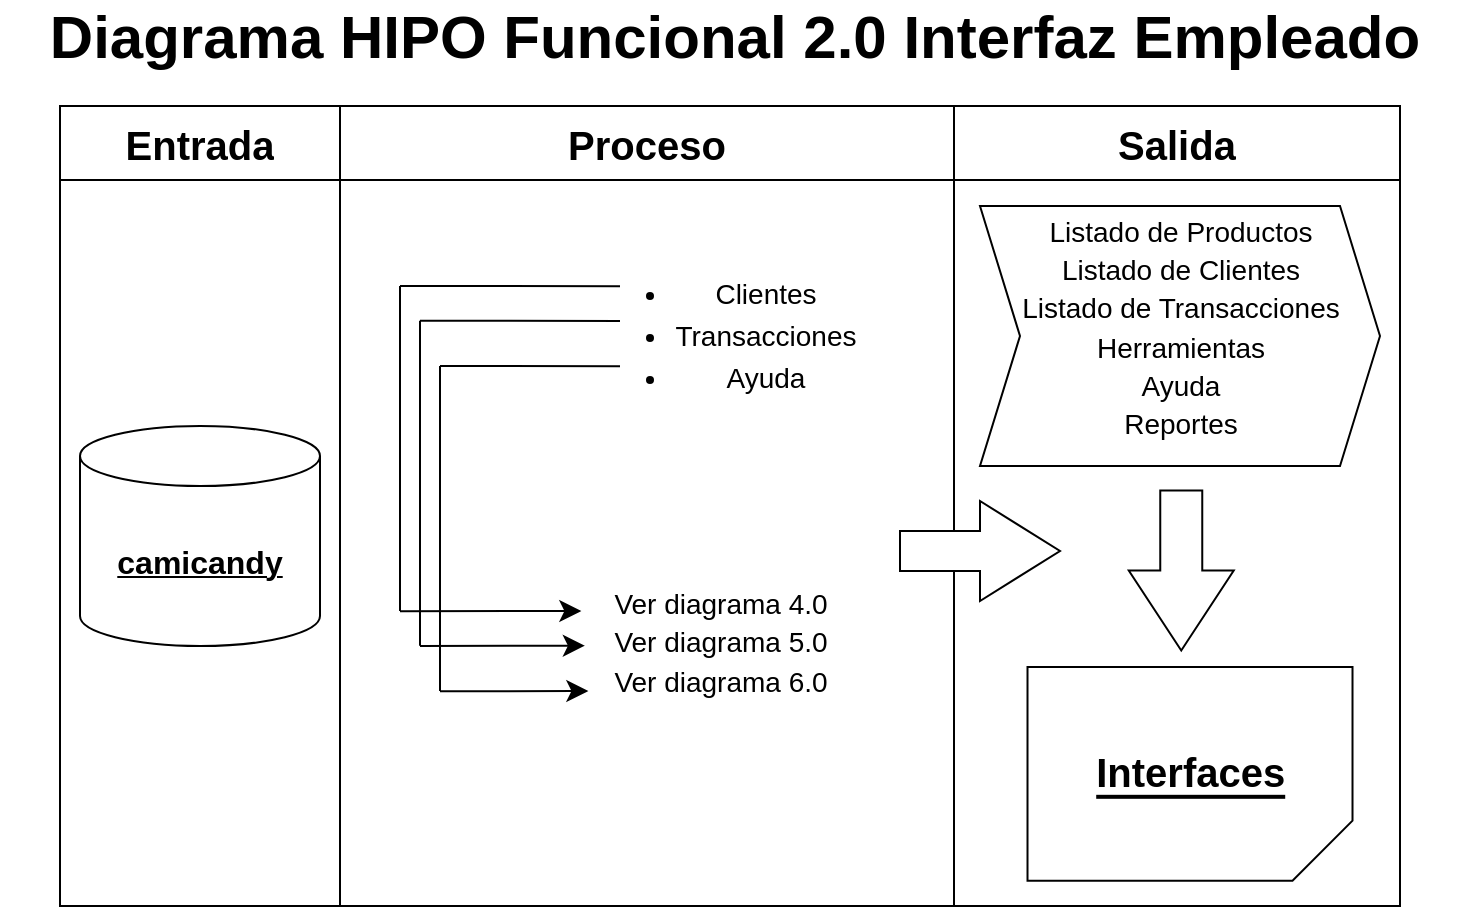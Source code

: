<mxfile version="24.4.0" type="device" pages="9">
  <diagram name="2.0 - Interfaz empleado" id="gI9lNFjA96TSiRvbzLLa">
    <mxGraphModel dx="880" dy="528" grid="1" gridSize="10" guides="1" tooltips="1" connect="1" arrows="1" fold="1" page="1" pageScale="1" pageWidth="850" pageHeight="1100" math="0" shadow="0">
      <root>
        <mxCell id="HL9u6WKw02qNyfV0WVwn-0" />
        <mxCell id="HL9u6WKw02qNyfV0WVwn-1" parent="HL9u6WKw02qNyfV0WVwn-0" />
        <mxCell id="HL9u6WKw02qNyfV0WVwn-2" value="" style="shape=table;startSize=0;container=1;collapsible=0;childLayout=tableLayout;fontSize=16;movable=0;resizable=0;rotatable=0;deletable=0;editable=0;locked=1;connectable=0;" vertex="1" parent="HL9u6WKw02qNyfV0WVwn-1">
          <mxGeometry x="90" y="290" width="670" height="400" as="geometry" />
        </mxCell>
        <mxCell id="HL9u6WKw02qNyfV0WVwn-3" value="" style="shape=tableRow;horizontal=0;startSize=0;swimlaneHead=0;swimlaneBody=0;strokeColor=inherit;top=0;left=0;bottom=0;right=0;collapsible=0;dropTarget=0;fillColor=none;points=[[0,0.5],[1,0.5]];portConstraint=eastwest;fontSize=16;" vertex="1" parent="HL9u6WKw02qNyfV0WVwn-2">
          <mxGeometry width="670" height="37" as="geometry" />
        </mxCell>
        <mxCell id="HL9u6WKw02qNyfV0WVwn-4" value="Entrada" style="shape=partialRectangle;html=1;whiteSpace=wrap;connectable=0;strokeColor=inherit;overflow=hidden;fillColor=none;top=0;left=0;bottom=0;right=0;pointerEvents=1;fontSize=20;fontStyle=1" vertex="1" parent="HL9u6WKw02qNyfV0WVwn-3">
          <mxGeometry width="140" height="37" as="geometry">
            <mxRectangle width="140" height="37" as="alternateBounds" />
          </mxGeometry>
        </mxCell>
        <mxCell id="HL9u6WKw02qNyfV0WVwn-5" value="Proceso" style="shape=partialRectangle;html=1;whiteSpace=wrap;connectable=0;strokeColor=inherit;overflow=hidden;fillColor=none;top=0;left=0;bottom=0;right=0;pointerEvents=1;fontSize=20;fontStyle=1" vertex="1" parent="HL9u6WKw02qNyfV0WVwn-3">
          <mxGeometry x="140" width="307" height="37" as="geometry">
            <mxRectangle width="307" height="37" as="alternateBounds" />
          </mxGeometry>
        </mxCell>
        <mxCell id="HL9u6WKw02qNyfV0WVwn-6" value="Salida" style="shape=partialRectangle;html=1;whiteSpace=wrap;connectable=0;strokeColor=inherit;overflow=hidden;fillColor=none;top=0;left=0;bottom=0;right=0;pointerEvents=1;fontSize=20;fontStyle=1" vertex="1" parent="HL9u6WKw02qNyfV0WVwn-3">
          <mxGeometry x="447" width="223" height="37" as="geometry">
            <mxRectangle width="223" height="37" as="alternateBounds" />
          </mxGeometry>
        </mxCell>
        <mxCell id="HL9u6WKw02qNyfV0WVwn-7" value="" style="shape=tableRow;horizontal=0;startSize=0;swimlaneHead=0;swimlaneBody=0;strokeColor=inherit;top=0;left=0;bottom=0;right=0;collapsible=0;dropTarget=0;fillColor=none;points=[[0,0.5],[1,0.5]];portConstraint=eastwest;fontSize=16;" vertex="1" parent="HL9u6WKw02qNyfV0WVwn-2">
          <mxGeometry y="37" width="670" height="363" as="geometry" />
        </mxCell>
        <mxCell id="HL9u6WKw02qNyfV0WVwn-8" value="" style="shape=partialRectangle;html=1;whiteSpace=wrap;connectable=0;strokeColor=inherit;overflow=hidden;fillColor=none;top=0;left=0;bottom=0;right=0;pointerEvents=1;fontSize=16;" vertex="1" parent="HL9u6WKw02qNyfV0WVwn-7">
          <mxGeometry width="140" height="363" as="geometry">
            <mxRectangle width="140" height="363" as="alternateBounds" />
          </mxGeometry>
        </mxCell>
        <mxCell id="HL9u6WKw02qNyfV0WVwn-9" value="" style="shape=partialRectangle;html=1;whiteSpace=wrap;connectable=0;strokeColor=inherit;overflow=hidden;fillColor=none;top=0;left=0;bottom=0;right=0;pointerEvents=1;fontSize=16;" vertex="1" parent="HL9u6WKw02qNyfV0WVwn-7">
          <mxGeometry x="140" width="307" height="363" as="geometry">
            <mxRectangle width="307" height="363" as="alternateBounds" />
          </mxGeometry>
        </mxCell>
        <mxCell id="HL9u6WKw02qNyfV0WVwn-10" value="" style="shape=partialRectangle;html=1;whiteSpace=wrap;connectable=0;strokeColor=inherit;overflow=hidden;fillColor=none;top=0;left=0;bottom=0;right=0;pointerEvents=1;fontSize=16;" vertex="1" parent="HL9u6WKw02qNyfV0WVwn-7">
          <mxGeometry x="447" width="223" height="363" as="geometry">
            <mxRectangle width="223" height="363" as="alternateBounds" />
          </mxGeometry>
        </mxCell>
        <mxCell id="HL9u6WKw02qNyfV0WVwn-11" value="&lt;b&gt;&lt;u&gt;&lt;font style=&quot;font-size: 16px;&quot;&gt;camicandy&lt;/font&gt;&lt;/u&gt;&lt;/b&gt;" style="shape=cylinder3;whiteSpace=wrap;html=1;boundedLbl=1;backgroundOutline=1;size=15;" vertex="1" parent="HL9u6WKw02qNyfV0WVwn-1">
          <mxGeometry x="100" y="450" width="120" height="110" as="geometry" />
        </mxCell>
        <mxCell id="HL9u6WKw02qNyfV0WVwn-14" value="" style="html=1;shadow=0;dashed=0;align=center;verticalAlign=middle;shape=mxgraph.arrows2.arrow;dy=0.6;dx=40;notch=0;rotation=90;" vertex="1" parent="HL9u6WKw02qNyfV0WVwn-1">
          <mxGeometry x="610.63" y="496" width="80" height="52.5" as="geometry" />
        </mxCell>
        <mxCell id="HL9u6WKw02qNyfV0WVwn-15" value="" style="html=1;shadow=0;dashed=0;align=center;verticalAlign=middle;shape=mxgraph.arrows2.arrow;dy=0.6;dx=40;notch=0;rotation=0;" vertex="1" parent="HL9u6WKw02qNyfV0WVwn-1">
          <mxGeometry x="510" y="487.5" width="80" height="50" as="geometry" />
        </mxCell>
        <mxCell id="HL9u6WKw02qNyfV0WVwn-16" value="&lt;div&gt;&lt;span style=&quot;font-size: 14px;&quot;&gt;&lt;br&gt;&lt;/span&gt;&lt;/div&gt;&lt;ul style=&quot;line-height: 150%; font-size: 14px;&quot;&gt;&lt;li&gt;Clientes&lt;/li&gt;&lt;li&gt;Transacciones&lt;/li&gt;&lt;li&gt;Ayuda&lt;/li&gt;&lt;/ul&gt;" style="text;html=1;align=center;verticalAlign=middle;whiteSpace=wrap;rounded=0;fontSize=16;" vertex="1" parent="HL9u6WKw02qNyfV0WVwn-1">
          <mxGeometry x="353" y="320" width="140" height="150" as="geometry" />
        </mxCell>
        <mxCell id="HL9u6WKw02qNyfV0WVwn-17" value="&lt;font style=&quot;font-size: 14px;&quot;&gt;Ver diagrama 4.0&lt;/font&gt;&lt;div&gt;&lt;span style=&quot;font-size: 14px;&quot;&gt;Ver diagrama 5.0&lt;/span&gt;&lt;/div&gt;&lt;div&gt;&lt;span style=&quot;font-size: 14px; background-color: initial;&quot;&gt;Ver diagram&lt;/span&gt;&lt;span style=&quot;color: rgba(0, 0, 0, 0); font-family: monospace; font-size: 0px; text-align: start; text-wrap: nowrap; background-color: initial;&quot;&gt;hModel%3E%3Croot%3E%3CmxCell%20id%3D%220%22%2F%3E%3CmxCell%20id%3D%221%22%20parent%3D%220%22%2F%3E%3CmxCell%20id%3D%222%22%20value%3D%22%22%20style%3D%22endArrow%3Dnone%3Bhtml%3D1%3Brounded%3D0%3BfontSize%3D12%3BstartSize%3D8%3BendSize%3D8%3Bcurved%3D1%3BexitX%3D0.224%3BexitY%3D0.311%3BexitDx%3D0%3BexitDy%3D0%3BexitPerimeter%3D0%3B%22%20edge%3D%221%22%20parent%3D%221%22%3E%3CmxGeometry%20width%3D%2250%22%20height%3D%2250%22%20relative%3D%221%22%20as%3D%22geometry%22%3E%3CmxPoint%20x%3D%22240%22%20y%3D%22440%22%20as%3D%22sourcePoint%22%2F%3E%3CmxPoint%20x%3D%22324.996%22%20y%3D%22440%22%20as%3D%22targetPoint%22%2F%3E%3C%2FmxGeometry%3E%3C%2FmxCell%3E%3C%2Froot%3E%3C%2FmxGraphModel%3E&lt;/span&gt;&lt;span style=&quot;background-color: initial; font-size: 14px;&quot;&gt;a 6.0&lt;/span&gt;&lt;/div&gt;&lt;div&gt;&lt;font style=&quot;font-size: 14px;&quot;&gt;&lt;br&gt;&lt;/font&gt;&lt;/div&gt;" style="text;html=1;align=center;verticalAlign=middle;whiteSpace=wrap;rounded=0;fontSize=16;" vertex="1" parent="HL9u6WKw02qNyfV0WVwn-1">
          <mxGeometry x="353" y="496" width="135" height="142.5" as="geometry" />
        </mxCell>
        <mxCell id="HL9u6WKw02qNyfV0WVwn-18" value="" style="group" vertex="1" connectable="0" parent="HL9u6WKw02qNyfV0WVwn-1">
          <mxGeometry x="260" y="380" width="110" height="162.65" as="geometry" />
        </mxCell>
        <mxCell id="HL9u6WKw02qNyfV0WVwn-19" value="" style="endArrow=none;html=1;rounded=0;fontSize=12;startSize=8;endSize=8;curved=1;exitX=0.224;exitY=0.311;exitDx=0;exitDy=0;exitPerimeter=0;editable=0;" edge="1" parent="HL9u6WKw02qNyfV0WVwn-18">
          <mxGeometry width="50" height="50" relative="1" as="geometry">
            <mxPoint y="0.003" as="sourcePoint" />
            <mxPoint x="110" y="0.112" as="targetPoint" />
            <Array as="points">
              <mxPoint x="64.666" y="0.112" />
            </Array>
          </mxGeometry>
        </mxCell>
        <mxCell id="HL9u6WKw02qNyfV0WVwn-20" value="" style="endArrow=none;html=1;rounded=0;fontSize=12;startSize=8;endSize=8;curved=1;editable=1;movable=1;resizable=1;rotatable=1;deletable=1;locked=0;connectable=1;" edge="1" parent="HL9u6WKw02qNyfV0WVwn-18">
          <mxGeometry width="50" height="50" relative="1" as="geometry">
            <mxPoint x="7.364e-14" y="162.498" as="sourcePoint" />
            <mxPoint x="7.364e-14" as="targetPoint" />
          </mxGeometry>
        </mxCell>
        <mxCell id="HL9u6WKw02qNyfV0WVwn-21" value="" style="endArrow=classic;html=1;rounded=0;fontSize=12;startSize=8;endSize=8;curved=1;editable=1;movable=1;resizable=1;rotatable=1;deletable=1;locked=0;connectable=1;strokeColor=default;" edge="1" parent="HL9u6WKw02qNyfV0WVwn-18">
          <mxGeometry width="50" height="50" relative="1" as="geometry">
            <mxPoint x="7.364e-14" y="162.65" as="sourcePoint" />
            <mxPoint x="90.678" y="162.498" as="targetPoint" />
          </mxGeometry>
        </mxCell>
        <mxCell id="HL9u6WKw02qNyfV0WVwn-22" value="" style="group" vertex="1" connectable="0" parent="HL9u6WKw02qNyfV0WVwn-1">
          <mxGeometry x="270" y="397.35" width="100" height="162.65" as="geometry" />
        </mxCell>
        <mxCell id="HL9u6WKw02qNyfV0WVwn-23" value="" style="endArrow=none;html=1;rounded=0;fontSize=12;startSize=8;endSize=8;curved=1;exitX=0.224;exitY=0.311;exitDx=0;exitDy=0;exitPerimeter=0;editable=0;" edge="1" parent="HL9u6WKw02qNyfV0WVwn-22">
          <mxGeometry width="50" height="50" relative="1" as="geometry">
            <mxPoint y="0.003" as="sourcePoint" />
            <mxPoint x="100" y="0.112" as="targetPoint" />
            <Array as="points">
              <mxPoint x="58.788" y="0.112" />
            </Array>
          </mxGeometry>
        </mxCell>
        <mxCell id="HL9u6WKw02qNyfV0WVwn-24" value="" style="endArrow=none;html=1;rounded=0;fontSize=12;startSize=8;endSize=8;curved=1;editable=1;movable=1;resizable=1;rotatable=1;deletable=1;locked=0;connectable=1;" edge="1" parent="HL9u6WKw02qNyfV0WVwn-22">
          <mxGeometry width="50" height="50" relative="1" as="geometry">
            <mxPoint x="6.694e-14" y="162.498" as="sourcePoint" />
            <mxPoint x="6.694e-14" as="targetPoint" />
          </mxGeometry>
        </mxCell>
        <mxCell id="HL9u6WKw02qNyfV0WVwn-25" value="" style="endArrow=classic;html=1;rounded=0;fontSize=12;startSize=8;endSize=8;curved=1;editable=1;movable=1;resizable=1;rotatable=1;deletable=1;locked=0;connectable=1;strokeColor=default;" edge="1" parent="HL9u6WKw02qNyfV0WVwn-22">
          <mxGeometry width="50" height="50" relative="1" as="geometry">
            <mxPoint x="6.694e-14" y="162.65" as="sourcePoint" />
            <mxPoint x="82.435" y="162.498" as="targetPoint" />
          </mxGeometry>
        </mxCell>
        <mxCell id="HL9u6WKw02qNyfV0WVwn-26" value="" style="group" vertex="1" connectable="0" parent="HL9u6WKw02qNyfV0WVwn-1">
          <mxGeometry x="280" y="420" width="90" height="162.65" as="geometry" />
        </mxCell>
        <mxCell id="HL9u6WKw02qNyfV0WVwn-27" value="" style="endArrow=none;html=1;rounded=0;fontSize=12;startSize=8;endSize=8;curved=1;exitX=0.224;exitY=0.311;exitDx=0;exitDy=0;exitPerimeter=0;editable=0;" edge="1" parent="HL9u6WKw02qNyfV0WVwn-26">
          <mxGeometry width="50" height="50" relative="1" as="geometry">
            <mxPoint y="0.003" as="sourcePoint" />
            <mxPoint x="90" y="0.112" as="targetPoint" />
            <Array as="points">
              <mxPoint x="52.909" y="0.112" />
            </Array>
          </mxGeometry>
        </mxCell>
        <mxCell id="HL9u6WKw02qNyfV0WVwn-28" value="" style="endArrow=none;html=1;rounded=0;fontSize=12;startSize=8;endSize=8;curved=1;editable=1;movable=1;resizable=1;rotatable=1;deletable=1;locked=0;connectable=1;" edge="1" parent="HL9u6WKw02qNyfV0WVwn-26">
          <mxGeometry width="50" height="50" relative="1" as="geometry">
            <mxPoint x="6.025e-14" y="162.498" as="sourcePoint" />
            <mxPoint x="6.025e-14" as="targetPoint" />
          </mxGeometry>
        </mxCell>
        <mxCell id="HL9u6WKw02qNyfV0WVwn-29" value="" style="endArrow=classic;html=1;rounded=0;fontSize=12;startSize=8;endSize=8;curved=1;editable=1;movable=1;resizable=1;rotatable=1;deletable=1;locked=0;connectable=1;strokeColor=default;" edge="1" parent="HL9u6WKw02qNyfV0WVwn-26">
          <mxGeometry width="50" height="50" relative="1" as="geometry">
            <mxPoint x="6.025e-14" y="162.65" as="sourcePoint" />
            <mxPoint x="74.191" y="162.498" as="targetPoint" />
          </mxGeometry>
        </mxCell>
        <mxCell id="HL9u6WKw02qNyfV0WVwn-46" value="" style="shape=step;perimeter=stepPerimeter;whiteSpace=wrap;html=1;fixedSize=1;" vertex="1" parent="HL9u6WKw02qNyfV0WVwn-1">
          <mxGeometry x="550" y="340" width="200" height="130" as="geometry" />
        </mxCell>
        <mxCell id="HL9u6WKw02qNyfV0WVwn-47" value="&lt;span style=&quot;font-size: 20px;&quot;&gt;&lt;b&gt;&lt;u&gt;Interfaces&lt;/u&gt;&lt;/b&gt;&lt;/span&gt;" style="shape=card;whiteSpace=wrap;html=1;rotation=-90;shadow=0;rounded=0;flipV=1;textDirection=vertical-rl;" vertex="1" parent="HL9u6WKw02qNyfV0WVwn-1">
          <mxGeometry x="601.57" y="542.65" width="106.87" height="162.5" as="geometry" />
        </mxCell>
        <mxCell id="HL9u6WKw02qNyfV0WVwn-48" value="&lt;span style=&quot;font-size: 14px;&quot;&gt;Listado de Productos&lt;/span&gt;&lt;div&gt;&lt;span style=&quot;font-size: 14px;&quot;&gt;Listado de Clientes&lt;/span&gt;&lt;/div&gt;&lt;div&gt;&lt;span style=&quot;font-size: 14px;&quot;&gt;Listado de Transacciones&lt;/span&gt;&lt;/div&gt;&lt;div&gt;&lt;span style=&quot;font-size: 14px;&quot;&gt;Herramientas&lt;/span&gt;&lt;/div&gt;&lt;div&gt;&lt;span style=&quot;font-size: 14px;&quot;&gt;Ayuda&lt;/span&gt;&lt;/div&gt;&lt;div&gt;&lt;span style=&quot;font-size: 14px;&quot;&gt;Reportes&lt;/span&gt;&lt;/div&gt;" style="text;html=1;align=center;verticalAlign=middle;whiteSpace=wrap;rounded=0;fontSize=16;" vertex="1" parent="HL9u6WKw02qNyfV0WVwn-1">
          <mxGeometry x="551.25" y="360" width="198.75" height="80" as="geometry" />
        </mxCell>
        <mxCell id="HL9u6WKw02qNyfV0WVwn-49" value="&lt;font style=&quot;font-size: 30px;&quot;&gt;Diagrama HIPO Funcional 2.0 Interfaz Empleado&lt;/font&gt;" style="text;html=1;align=center;verticalAlign=middle;whiteSpace=wrap;rounded=0;fontSize=16;fontStyle=1" vertex="1" parent="HL9u6WKw02qNyfV0WVwn-1">
          <mxGeometry x="60" y="240" width="735" height="30" as="geometry" />
        </mxCell>
      </root>
    </mxGraphModel>
  </diagram>
  <diagram name="3.0 - Interfaz administrador" id="ttqNd0oRwgDbnTLDfRJk">
    <mxGraphModel dx="880" dy="528" grid="1" gridSize="10" guides="1" tooltips="1" connect="1" arrows="1" fold="1" page="1" pageScale="1" pageWidth="850" pageHeight="1100" math="0" shadow="0">
      <root>
        <mxCell id="0" />
        <mxCell id="1" parent="0" />
        <mxCell id="MfOsKKgNsKtFBEqAyZmr-18" value="" style="shape=table;startSize=0;container=1;collapsible=0;childLayout=tableLayout;fontSize=16;movable=0;resizable=0;rotatable=0;deletable=0;editable=0;locked=1;connectable=0;" parent="1" vertex="1">
          <mxGeometry x="90" y="290" width="670" height="400" as="geometry" />
        </mxCell>
        <mxCell id="MfOsKKgNsKtFBEqAyZmr-19" value="" style="shape=tableRow;horizontal=0;startSize=0;swimlaneHead=0;swimlaneBody=0;strokeColor=inherit;top=0;left=0;bottom=0;right=0;collapsible=0;dropTarget=0;fillColor=none;points=[[0,0.5],[1,0.5]];portConstraint=eastwest;fontSize=16;" parent="MfOsKKgNsKtFBEqAyZmr-18" vertex="1">
          <mxGeometry width="670" height="37" as="geometry" />
        </mxCell>
        <mxCell id="MfOsKKgNsKtFBEqAyZmr-20" value="Entrada" style="shape=partialRectangle;html=1;whiteSpace=wrap;connectable=0;strokeColor=inherit;overflow=hidden;fillColor=none;top=0;left=0;bottom=0;right=0;pointerEvents=1;fontSize=20;fontStyle=1" parent="MfOsKKgNsKtFBEqAyZmr-19" vertex="1">
          <mxGeometry width="140" height="37" as="geometry">
            <mxRectangle width="140" height="37" as="alternateBounds" />
          </mxGeometry>
        </mxCell>
        <mxCell id="MfOsKKgNsKtFBEqAyZmr-21" value="Proceso" style="shape=partialRectangle;html=1;whiteSpace=wrap;connectable=0;strokeColor=inherit;overflow=hidden;fillColor=none;top=0;left=0;bottom=0;right=0;pointerEvents=1;fontSize=20;fontStyle=1" parent="MfOsKKgNsKtFBEqAyZmr-19" vertex="1">
          <mxGeometry x="140" width="307" height="37" as="geometry">
            <mxRectangle width="307" height="37" as="alternateBounds" />
          </mxGeometry>
        </mxCell>
        <mxCell id="MfOsKKgNsKtFBEqAyZmr-22" value="Salida" style="shape=partialRectangle;html=1;whiteSpace=wrap;connectable=0;strokeColor=inherit;overflow=hidden;fillColor=none;top=0;left=0;bottom=0;right=0;pointerEvents=1;fontSize=20;fontStyle=1" parent="MfOsKKgNsKtFBEqAyZmr-19" vertex="1">
          <mxGeometry x="447" width="223" height="37" as="geometry">
            <mxRectangle width="223" height="37" as="alternateBounds" />
          </mxGeometry>
        </mxCell>
        <mxCell id="MfOsKKgNsKtFBEqAyZmr-23" value="" style="shape=tableRow;horizontal=0;startSize=0;swimlaneHead=0;swimlaneBody=0;strokeColor=inherit;top=0;left=0;bottom=0;right=0;collapsible=0;dropTarget=0;fillColor=none;points=[[0,0.5],[1,0.5]];portConstraint=eastwest;fontSize=16;" parent="MfOsKKgNsKtFBEqAyZmr-18" vertex="1">
          <mxGeometry y="37" width="670" height="363" as="geometry" />
        </mxCell>
        <mxCell id="MfOsKKgNsKtFBEqAyZmr-24" value="" style="shape=partialRectangle;html=1;whiteSpace=wrap;connectable=0;strokeColor=inherit;overflow=hidden;fillColor=none;top=0;left=0;bottom=0;right=0;pointerEvents=1;fontSize=16;" parent="MfOsKKgNsKtFBEqAyZmr-23" vertex="1">
          <mxGeometry width="140" height="363" as="geometry">
            <mxRectangle width="140" height="363" as="alternateBounds" />
          </mxGeometry>
        </mxCell>
        <mxCell id="MfOsKKgNsKtFBEqAyZmr-25" value="" style="shape=partialRectangle;html=1;whiteSpace=wrap;connectable=0;strokeColor=inherit;overflow=hidden;fillColor=none;top=0;left=0;bottom=0;right=0;pointerEvents=1;fontSize=16;" parent="MfOsKKgNsKtFBEqAyZmr-23" vertex="1">
          <mxGeometry x="140" width="307" height="363" as="geometry">
            <mxRectangle width="307" height="363" as="alternateBounds" />
          </mxGeometry>
        </mxCell>
        <mxCell id="MfOsKKgNsKtFBEqAyZmr-26" value="" style="shape=partialRectangle;html=1;whiteSpace=wrap;connectable=0;strokeColor=inherit;overflow=hidden;fillColor=none;top=0;left=0;bottom=0;right=0;pointerEvents=1;fontSize=16;" parent="MfOsKKgNsKtFBEqAyZmr-23" vertex="1">
          <mxGeometry x="447" width="223" height="363" as="geometry">
            <mxRectangle width="223" height="363" as="alternateBounds" />
          </mxGeometry>
        </mxCell>
        <mxCell id="KWBp8Ff-leWhCxw3goAb-1" value="&lt;b&gt;&lt;u&gt;&lt;font style=&quot;font-size: 16px;&quot;&gt;camicandy&lt;/font&gt;&lt;/u&gt;&lt;/b&gt;" style="shape=cylinder3;whiteSpace=wrap;html=1;boundedLbl=1;backgroundOutline=1;size=15;" parent="1" vertex="1">
          <mxGeometry x="100" y="450" width="120" height="110" as="geometry" />
        </mxCell>
        <mxCell id="KWBp8Ff-leWhCxw3goAb-8" value="" style="html=1;shadow=0;dashed=0;align=center;verticalAlign=middle;shape=mxgraph.arrows2.arrow;dy=0.6;dx=40;notch=0;rotation=90;" parent="1" vertex="1">
          <mxGeometry x="610.63" y="496" width="80" height="52.5" as="geometry" />
        </mxCell>
        <mxCell id="KWBp8Ff-leWhCxw3goAb-9" value="" style="html=1;shadow=0;dashed=0;align=center;verticalAlign=middle;shape=mxgraph.arrows2.arrow;dy=0.6;dx=40;notch=0;rotation=0;" parent="1" vertex="1">
          <mxGeometry x="510" y="487.5" width="80" height="50" as="geometry" />
        </mxCell>
        <mxCell id="KWBp8Ff-leWhCxw3goAb-14" value="&lt;ul style=&quot;line-height: 150%; font-size: 14px;&quot;&gt;&lt;li&gt;Productos&lt;/li&gt;&lt;li&gt;Clientes&lt;/li&gt;&lt;li&gt;Proveedores&lt;/li&gt;&lt;li&gt;Transacciones&lt;/li&gt;&lt;li&gt;Herramientas&lt;/li&gt;&lt;li&gt;Ayuda&lt;/li&gt;&lt;li&gt;Reportes&lt;/li&gt;&lt;/ul&gt;" style="text;html=1;align=center;verticalAlign=middle;whiteSpace=wrap;rounded=0;fontSize=16;" parent="1" vertex="1">
          <mxGeometry x="355" y="365" width="140" height="150" as="geometry" />
        </mxCell>
        <mxCell id="KWBp8Ff-leWhCxw3goAb-29" value="&lt;font style=&quot;font-size: 14px;&quot;&gt;Ver diagrama 7.0&lt;/font&gt;&lt;div&gt;&lt;span style=&quot;font-size: 14px;&quot;&gt;Ver diagrama 4.0&lt;/span&gt;&lt;/div&gt;&lt;div&gt;&lt;span style=&quot;font-size: 14px; background-color: initial;&quot;&gt;Ver diagram&lt;/span&gt;&lt;span style=&quot;color: rgba(0, 0, 0, 0); font-family: monospace; font-size: 0px; text-align: start; text-wrap: nowrap; background-color: initial;&quot;&gt;hModel%3E%3Croot%3E%3CmxCell%20id%3D%220%22%2F%3E%3CmxCell%20id%3D%221%22%20parent%3D%220%22%2F%3E%3CmxCell%20id%3D%222%22%20value%3D%22%22%20style%3D%22endArrow%3Dnone%3Bhtml%3D1%3Brounded%3D0%3BfontSize%3D12%3BstartSize%3D8%3BendSize%3D8%3Bcurved%3D1%3BexitX%3D0.224%3BexitY%3D0.311%3BexitDx%3D0%3BexitDy%3D0%3BexitPerimeter%3D0%3B%22%20edge%3D%221%22%20parent%3D%221%22%3E%3CmxGeometry%20width%3D%2250%22%20height%3D%2250%22%20relative%3D%221%22%20as%3D%22geometry%22%3E%3CmxPoint%20x%3D%22240%22%20y%3D%22440%22%20as%3D%22sourcePoint%22%2F%3E%3CmxPoint%20x%3D%22324.996%22%20y%3D%22440%22%20as%3D%22targetPoint%22%2F%3E%3C%2FmxGeometry%3E%3C%2FmxCell%3E%3C%2Froot%3E%3C%2FmxGraphModel%3E&lt;/span&gt;&lt;span style=&quot;background-color: initial; font-size: 14px;&quot;&gt;a 9.0&lt;/span&gt;&lt;/div&gt;&lt;div&gt;&lt;span style=&quot;font-size: 14px;&quot;&gt;Ver diagrama 10.0&amp;nbsp;&lt;/span&gt;&lt;br&gt;&lt;/div&gt;&lt;div&gt;&lt;span style=&quot;font-size: 14px;&quot;&gt;Ver diagrama 11.0&lt;/span&gt;&lt;br&gt;&lt;/div&gt;&lt;div&gt;&lt;span style=&quot;font-size: 14px;&quot;&gt;Ver diagrama 6.0&lt;/span&gt;&lt;br&gt;&lt;/div&gt;&lt;div&gt;&lt;span style=&quot;font-size: 14px;&quot;&gt;Ver diagrama 13.0&lt;/span&gt;&lt;span style=&quot;font-size: 14px;&quot;&gt;&lt;br&gt;&lt;/span&gt;&lt;/div&gt;&lt;div&gt;&lt;font style=&quot;font-size: 14px;&quot;&gt;&lt;br&gt;&lt;/font&gt;&lt;/div&gt;" style="text;html=1;align=center;verticalAlign=middle;whiteSpace=wrap;rounded=0;fontSize=16;" parent="1" vertex="1">
          <mxGeometry x="360" y="537.5" width="135" height="142.5" as="geometry" />
        </mxCell>
        <mxCell id="KWBp8Ff-leWhCxw3goAb-42" value="" style="group" parent="1" vertex="1" connectable="0">
          <mxGeometry x="260" y="380" width="110" height="162.65" as="geometry" />
        </mxCell>
        <mxCell id="KWBp8Ff-leWhCxw3goAb-15" value="" style="endArrow=none;html=1;rounded=0;fontSize=12;startSize=8;endSize=8;curved=1;exitX=0.224;exitY=0.311;exitDx=0;exitDy=0;exitPerimeter=0;editable=0;" parent="KWBp8Ff-leWhCxw3goAb-42" edge="1">
          <mxGeometry width="50" height="50" relative="1" as="geometry">
            <mxPoint y="0.003" as="sourcePoint" />
            <mxPoint x="110" y="0.112" as="targetPoint" />
            <Array as="points">
              <mxPoint x="64.666" y="0.112" />
            </Array>
          </mxGeometry>
        </mxCell>
        <mxCell id="KWBp8Ff-leWhCxw3goAb-16" value="" style="endArrow=none;html=1;rounded=0;fontSize=12;startSize=8;endSize=8;curved=1;editable=1;movable=1;resizable=1;rotatable=1;deletable=1;locked=0;connectable=1;" parent="KWBp8Ff-leWhCxw3goAb-42" edge="1">
          <mxGeometry width="50" height="50" relative="1" as="geometry">
            <mxPoint x="7.364e-14" y="162.498" as="sourcePoint" />
            <mxPoint x="7.364e-14" as="targetPoint" />
          </mxGeometry>
        </mxCell>
        <mxCell id="KWBp8Ff-leWhCxw3goAb-22" value="" style="endArrow=classic;html=1;rounded=0;fontSize=12;startSize=8;endSize=8;curved=1;editable=1;movable=1;resizable=1;rotatable=1;deletable=1;locked=0;connectable=1;strokeColor=default;" parent="KWBp8Ff-leWhCxw3goAb-42" edge="1">
          <mxGeometry width="50" height="50" relative="1" as="geometry">
            <mxPoint x="7.364e-14" y="162.65" as="sourcePoint" />
            <mxPoint x="90.678" y="162.498" as="targetPoint" />
          </mxGeometry>
        </mxCell>
        <mxCell id="KWBp8Ff-leWhCxw3goAb-51" value="" style="group" parent="1" vertex="1" connectable="0">
          <mxGeometry x="270" y="397.35" width="100" height="162.65" as="geometry" />
        </mxCell>
        <mxCell id="KWBp8Ff-leWhCxw3goAb-52" value="" style="endArrow=none;html=1;rounded=0;fontSize=12;startSize=8;endSize=8;curved=1;exitX=0.224;exitY=0.311;exitDx=0;exitDy=0;exitPerimeter=0;editable=0;" parent="KWBp8Ff-leWhCxw3goAb-51" edge="1">
          <mxGeometry width="50" height="50" relative="1" as="geometry">
            <mxPoint y="0.003" as="sourcePoint" />
            <mxPoint x="100" y="0.112" as="targetPoint" />
            <Array as="points">
              <mxPoint x="58.788" y="0.112" />
            </Array>
          </mxGeometry>
        </mxCell>
        <mxCell id="KWBp8Ff-leWhCxw3goAb-53" value="" style="endArrow=none;html=1;rounded=0;fontSize=12;startSize=8;endSize=8;curved=1;editable=1;movable=1;resizable=1;rotatable=1;deletable=1;locked=0;connectable=1;" parent="KWBp8Ff-leWhCxw3goAb-51" edge="1">
          <mxGeometry width="50" height="50" relative="1" as="geometry">
            <mxPoint x="6.694e-14" y="162.498" as="sourcePoint" />
            <mxPoint x="6.694e-14" as="targetPoint" />
          </mxGeometry>
        </mxCell>
        <mxCell id="KWBp8Ff-leWhCxw3goAb-54" value="" style="endArrow=classic;html=1;rounded=0;fontSize=12;startSize=8;endSize=8;curved=1;editable=1;movable=1;resizable=1;rotatable=1;deletable=1;locked=0;connectable=1;strokeColor=default;" parent="KWBp8Ff-leWhCxw3goAb-51" edge="1">
          <mxGeometry width="50" height="50" relative="1" as="geometry">
            <mxPoint x="6.694e-14" y="162.65" as="sourcePoint" />
            <mxPoint x="82.435" y="162.498" as="targetPoint" />
          </mxGeometry>
        </mxCell>
        <mxCell id="KWBp8Ff-leWhCxw3goAb-63" value="" style="group" parent="1" vertex="1" connectable="0">
          <mxGeometry x="280" y="420" width="90" height="162.65" as="geometry" />
        </mxCell>
        <mxCell id="KWBp8Ff-leWhCxw3goAb-64" value="" style="endArrow=none;html=1;rounded=0;fontSize=12;startSize=8;endSize=8;curved=1;exitX=0.224;exitY=0.311;exitDx=0;exitDy=0;exitPerimeter=0;editable=0;" parent="KWBp8Ff-leWhCxw3goAb-63" edge="1">
          <mxGeometry width="50" height="50" relative="1" as="geometry">
            <mxPoint y="0.003" as="sourcePoint" />
            <mxPoint x="90" y="0.112" as="targetPoint" />
            <Array as="points">
              <mxPoint x="52.909" y="0.112" />
            </Array>
          </mxGeometry>
        </mxCell>
        <mxCell id="KWBp8Ff-leWhCxw3goAb-65" value="" style="endArrow=none;html=1;rounded=0;fontSize=12;startSize=8;endSize=8;curved=1;editable=1;movable=1;resizable=1;rotatable=1;deletable=1;locked=0;connectable=1;" parent="KWBp8Ff-leWhCxw3goAb-63" edge="1">
          <mxGeometry width="50" height="50" relative="1" as="geometry">
            <mxPoint x="6.025e-14" y="162.498" as="sourcePoint" />
            <mxPoint x="6.025e-14" as="targetPoint" />
          </mxGeometry>
        </mxCell>
        <mxCell id="KWBp8Ff-leWhCxw3goAb-66" value="" style="endArrow=classic;html=1;rounded=0;fontSize=12;startSize=8;endSize=8;curved=1;editable=1;movable=1;resizable=1;rotatable=1;deletable=1;locked=0;connectable=1;strokeColor=default;" parent="KWBp8Ff-leWhCxw3goAb-63" edge="1">
          <mxGeometry width="50" height="50" relative="1" as="geometry">
            <mxPoint x="6.025e-14" y="162.65" as="sourcePoint" />
            <mxPoint x="74.191" y="162.498" as="targetPoint" />
          </mxGeometry>
        </mxCell>
        <mxCell id="KWBp8Ff-leWhCxw3goAb-67" value="" style="group" parent="1" vertex="1" connectable="0">
          <mxGeometry x="290" y="440" width="80" height="160" as="geometry" />
        </mxCell>
        <mxCell id="KWBp8Ff-leWhCxw3goAb-68" value="" style="endArrow=none;html=1;rounded=0;fontSize=12;startSize=8;endSize=8;curved=1;exitX=0.224;exitY=0.311;exitDx=0;exitDy=0;exitPerimeter=0;editable=0;" parent="KWBp8Ff-leWhCxw3goAb-67" edge="1">
          <mxGeometry width="50" height="50" relative="1" as="geometry">
            <mxPoint y="0.003" as="sourcePoint" />
            <mxPoint x="80" y="0.11" as="targetPoint" />
            <Array as="points">
              <mxPoint x="47.03" y="0.11" />
            </Array>
          </mxGeometry>
        </mxCell>
        <mxCell id="KWBp8Ff-leWhCxw3goAb-69" value="" style="endArrow=none;html=1;rounded=0;fontSize=12;startSize=8;endSize=8;curved=1;editable=1;movable=1;resizable=1;rotatable=1;deletable=1;locked=0;connectable=1;" parent="KWBp8Ff-leWhCxw3goAb-67" edge="1">
          <mxGeometry width="50" height="50" relative="1" as="geometry">
            <mxPoint x="5.355e-14" y="159.85" as="sourcePoint" />
            <mxPoint x="5.355e-14" as="targetPoint" />
          </mxGeometry>
        </mxCell>
        <mxCell id="KWBp8Ff-leWhCxw3goAb-70" value="" style="endArrow=classic;html=1;rounded=0;fontSize=12;startSize=8;endSize=8;curved=1;editable=1;movable=1;resizable=1;rotatable=1;deletable=1;locked=0;connectable=1;strokeColor=default;" parent="KWBp8Ff-leWhCxw3goAb-67" edge="1">
          <mxGeometry width="50" height="50" relative="1" as="geometry">
            <mxPoint x="5.355e-14" y="160.0" as="sourcePoint" />
            <mxPoint x="65.948" y="159.85" as="targetPoint" />
          </mxGeometry>
        </mxCell>
        <mxCell id="KWBp8Ff-leWhCxw3goAb-71" value="" style="group" parent="1" vertex="1" connectable="0">
          <mxGeometry x="300" y="460" width="70" height="160" as="geometry" />
        </mxCell>
        <mxCell id="KWBp8Ff-leWhCxw3goAb-72" value="" style="endArrow=none;html=1;rounded=0;fontSize=12;startSize=8;endSize=8;curved=1;exitX=0.224;exitY=0.311;exitDx=0;exitDy=0;exitPerimeter=0;editable=0;" parent="KWBp8Ff-leWhCxw3goAb-71" edge="1">
          <mxGeometry width="50" height="50" relative="1" as="geometry">
            <mxPoint y="0.003" as="sourcePoint" />
            <mxPoint x="70" y="0.11" as="targetPoint" />
            <Array as="points">
              <mxPoint x="41.151" y="0.11" />
            </Array>
          </mxGeometry>
        </mxCell>
        <mxCell id="KWBp8Ff-leWhCxw3goAb-73" value="" style="endArrow=none;html=1;rounded=0;fontSize=12;startSize=8;endSize=8;curved=1;editable=1;movable=1;resizable=1;rotatable=1;deletable=1;locked=0;connectable=1;" parent="KWBp8Ff-leWhCxw3goAb-71" edge="1">
          <mxGeometry width="50" height="50" relative="1" as="geometry">
            <mxPoint x="4.686e-14" y="159.85" as="sourcePoint" />
            <mxPoint x="4.686e-14" as="targetPoint" />
          </mxGeometry>
        </mxCell>
        <mxCell id="KWBp8Ff-leWhCxw3goAb-74" value="" style="endArrow=classic;html=1;rounded=0;fontSize=12;startSize=8;endSize=8;curved=1;editable=1;movable=1;resizable=1;rotatable=1;deletable=1;locked=0;connectable=1;strokeColor=default;" parent="KWBp8Ff-leWhCxw3goAb-71" edge="1">
          <mxGeometry width="50" height="50" relative="1" as="geometry">
            <mxPoint x="4.686e-14" y="160.0" as="sourcePoint" />
            <mxPoint x="57.704" y="159.85" as="targetPoint" />
          </mxGeometry>
        </mxCell>
        <mxCell id="KWBp8Ff-leWhCxw3goAb-76" value="" style="group" parent="1" vertex="1" connectable="0">
          <mxGeometry x="310" y="480" width="60" height="160" as="geometry" />
        </mxCell>
        <mxCell id="KWBp8Ff-leWhCxw3goAb-77" value="" style="endArrow=none;html=1;rounded=0;fontSize=12;startSize=8;endSize=8;curved=1;exitX=0.224;exitY=0.311;exitDx=0;exitDy=0;exitPerimeter=0;editable=0;" parent="KWBp8Ff-leWhCxw3goAb-76" edge="1">
          <mxGeometry width="50" height="50" relative="1" as="geometry">
            <mxPoint y="0.003" as="sourcePoint" />
            <mxPoint x="60" y="0.11" as="targetPoint" />
            <Array as="points">
              <mxPoint x="35.273" y="0.11" />
            </Array>
          </mxGeometry>
        </mxCell>
        <mxCell id="KWBp8Ff-leWhCxw3goAb-78" value="" style="endArrow=none;html=1;rounded=0;fontSize=12;startSize=8;endSize=8;curved=1;editable=1;movable=1;resizable=1;rotatable=1;deletable=1;locked=0;connectable=1;" parent="KWBp8Ff-leWhCxw3goAb-76" edge="1">
          <mxGeometry width="50" height="50" relative="1" as="geometry">
            <mxPoint x="4.016e-14" y="159.85" as="sourcePoint" />
            <mxPoint x="4.016e-14" as="targetPoint" />
          </mxGeometry>
        </mxCell>
        <mxCell id="KWBp8Ff-leWhCxw3goAb-79" value="" style="endArrow=classic;html=1;rounded=0;fontSize=12;startSize=8;endSize=8;curved=1;editable=1;movable=1;resizable=1;rotatable=1;deletable=1;locked=0;connectable=1;strokeColor=default;" parent="KWBp8Ff-leWhCxw3goAb-76" edge="1">
          <mxGeometry width="50" height="50" relative="1" as="geometry">
            <mxPoint x="4.016e-14" y="160.0" as="sourcePoint" />
            <mxPoint x="49.461" y="159.85" as="targetPoint" />
          </mxGeometry>
        </mxCell>
        <mxCell id="KWBp8Ff-leWhCxw3goAb-80" value="" style="group" parent="1" vertex="1" connectable="0">
          <mxGeometry x="320" y="500" width="50" height="160" as="geometry" />
        </mxCell>
        <mxCell id="KWBp8Ff-leWhCxw3goAb-81" value="" style="endArrow=none;html=1;rounded=0;fontSize=12;startSize=8;endSize=8;curved=1;exitX=0.224;exitY=0.311;exitDx=0;exitDy=0;exitPerimeter=0;editable=0;" parent="KWBp8Ff-leWhCxw3goAb-80" edge="1">
          <mxGeometry width="50" height="50" relative="1" as="geometry">
            <mxPoint y="0.003" as="sourcePoint" />
            <mxPoint x="50" y="0.11" as="targetPoint" />
            <Array as="points">
              <mxPoint x="29.394" y="0.11" />
            </Array>
          </mxGeometry>
        </mxCell>
        <mxCell id="KWBp8Ff-leWhCxw3goAb-82" value="" style="endArrow=none;html=1;rounded=0;fontSize=12;startSize=8;endSize=8;curved=1;editable=1;movable=1;resizable=1;rotatable=1;deletable=1;locked=0;connectable=1;" parent="KWBp8Ff-leWhCxw3goAb-80" edge="1">
          <mxGeometry width="50" height="50" relative="1" as="geometry">
            <mxPoint x="3.347e-14" y="159.85" as="sourcePoint" />
            <mxPoint x="3.347e-14" as="targetPoint" />
          </mxGeometry>
        </mxCell>
        <mxCell id="KWBp8Ff-leWhCxw3goAb-83" value="" style="endArrow=classic;html=1;rounded=0;fontSize=12;startSize=8;endSize=8;curved=1;editable=1;movable=1;resizable=1;rotatable=1;deletable=1;locked=0;connectable=1;strokeColor=default;" parent="KWBp8Ff-leWhCxw3goAb-80" edge="1">
          <mxGeometry width="50" height="50" relative="1" as="geometry">
            <mxPoint x="3.347e-14" y="160.0" as="sourcePoint" />
            <mxPoint x="41.217" y="159.85" as="targetPoint" />
          </mxGeometry>
        </mxCell>
        <mxCell id="KWBp8Ff-leWhCxw3goAb-85" value="" style="shape=step;perimeter=stepPerimeter;whiteSpace=wrap;html=1;fixedSize=1;" parent="1" vertex="1">
          <mxGeometry x="550" y="340" width="200" height="130" as="geometry" />
        </mxCell>
        <mxCell id="KWBp8Ff-leWhCxw3goAb-87" value="&lt;span style=&quot;font-size: 20px;&quot;&gt;&lt;b&gt;&lt;u&gt;Interfaces&lt;/u&gt;&lt;/b&gt;&lt;/span&gt;" style="shape=card;whiteSpace=wrap;html=1;rotation=-90;shadow=0;rounded=0;flipV=1;textDirection=vertical-rl;" parent="1" vertex="1">
          <mxGeometry x="601.57" y="542.65" width="106.87" height="162.5" as="geometry" />
        </mxCell>
        <mxCell id="KWBp8Ff-leWhCxw3goAb-89" value="&lt;span style=&quot;font-size: 14px;&quot;&gt;Listado de Productos&lt;/span&gt;&lt;div&gt;&lt;span style=&quot;font-size: 14px;&quot;&gt;Listado de Clientes&lt;/span&gt;&lt;/div&gt;&lt;div&gt;&lt;span style=&quot;font-size: 14px;&quot;&gt;Listado de Transacciones&lt;/span&gt;&lt;/div&gt;&lt;div&gt;&lt;span style=&quot;font-size: 14px;&quot;&gt;Herramientas&lt;/span&gt;&lt;/div&gt;&lt;div&gt;&lt;span style=&quot;font-size: 14px;&quot;&gt;Ayuda&lt;/span&gt;&lt;/div&gt;&lt;div&gt;&lt;span style=&quot;font-size: 14px;&quot;&gt;Reportes&lt;/span&gt;&lt;/div&gt;" style="text;html=1;align=center;verticalAlign=middle;whiteSpace=wrap;rounded=0;fontSize=16;" parent="1" vertex="1">
          <mxGeometry x="551.25" y="360" width="198.75" height="80" as="geometry" />
        </mxCell>
        <mxCell id="KWBp8Ff-leWhCxw3goAb-93" value="&lt;font style=&quot;font-size: 30px;&quot;&gt;Diagrama HIPO Funcional 3.0 Interfaz Administrador&lt;/font&gt;" style="text;html=1;align=center;verticalAlign=middle;whiteSpace=wrap;rounded=0;fontSize=16;fontStyle=1" parent="1" vertex="1">
          <mxGeometry x="60" y="240" width="750" height="30" as="geometry" />
        </mxCell>
      </root>
    </mxGraphModel>
  </diagram>
  <diagram name="7.0 - Productos" id="kNolNVxs4JafpQmRrNCZ">
    <mxGraphModel dx="880" dy="528" grid="1" gridSize="10" guides="1" tooltips="1" connect="1" arrows="1" fold="1" page="1" pageScale="1" pageWidth="850" pageHeight="1100" math="0" shadow="0">
      <root>
        <mxCell id="_qr-PLaZ_OJRTFcpX98F-0" />
        <mxCell id="_qr-PLaZ_OJRTFcpX98F-1" parent="_qr-PLaZ_OJRTFcpX98F-0" />
        <mxCell id="_qr-PLaZ_OJRTFcpX98F-2" value="" style="shape=table;startSize=0;container=1;collapsible=0;childLayout=tableLayout;fontSize=16;movable=0;resizable=0;rotatable=0;deletable=0;editable=0;locked=1;connectable=0;" parent="_qr-PLaZ_OJRTFcpX98F-1" vertex="1">
          <mxGeometry x="90" y="290" width="670" height="400" as="geometry" />
        </mxCell>
        <mxCell id="_qr-PLaZ_OJRTFcpX98F-3" value="" style="shape=tableRow;horizontal=0;startSize=0;swimlaneHead=0;swimlaneBody=0;strokeColor=inherit;top=0;left=0;bottom=0;right=0;collapsible=0;dropTarget=0;fillColor=none;points=[[0,0.5],[1,0.5]];portConstraint=eastwest;fontSize=16;" parent="_qr-PLaZ_OJRTFcpX98F-2" vertex="1">
          <mxGeometry width="670" height="37" as="geometry" />
        </mxCell>
        <mxCell id="_qr-PLaZ_OJRTFcpX98F-4" value="Entrada" style="shape=partialRectangle;html=1;whiteSpace=wrap;connectable=0;strokeColor=inherit;overflow=hidden;fillColor=none;top=0;left=0;bottom=0;right=0;pointerEvents=1;fontSize=20;fontStyle=1" parent="_qr-PLaZ_OJRTFcpX98F-3" vertex="1">
          <mxGeometry width="140" height="37" as="geometry">
            <mxRectangle width="140" height="37" as="alternateBounds" />
          </mxGeometry>
        </mxCell>
        <mxCell id="_qr-PLaZ_OJRTFcpX98F-5" value="Proceso" style="shape=partialRectangle;html=1;whiteSpace=wrap;connectable=0;strokeColor=inherit;overflow=hidden;fillColor=none;top=0;left=0;bottom=0;right=0;pointerEvents=1;fontSize=20;fontStyle=1" parent="_qr-PLaZ_OJRTFcpX98F-3" vertex="1">
          <mxGeometry x="140" width="307" height="37" as="geometry">
            <mxRectangle width="307" height="37" as="alternateBounds" />
          </mxGeometry>
        </mxCell>
        <mxCell id="_qr-PLaZ_OJRTFcpX98F-6" value="Salida" style="shape=partialRectangle;html=1;whiteSpace=wrap;connectable=0;strokeColor=inherit;overflow=hidden;fillColor=none;top=0;left=0;bottom=0;right=0;pointerEvents=1;fontSize=20;fontStyle=1" parent="_qr-PLaZ_OJRTFcpX98F-3" vertex="1">
          <mxGeometry x="447" width="223" height="37" as="geometry">
            <mxRectangle width="223" height="37" as="alternateBounds" />
          </mxGeometry>
        </mxCell>
        <mxCell id="_qr-PLaZ_OJRTFcpX98F-7" value="" style="shape=tableRow;horizontal=0;startSize=0;swimlaneHead=0;swimlaneBody=0;strokeColor=inherit;top=0;left=0;bottom=0;right=0;collapsible=0;dropTarget=0;fillColor=none;points=[[0,0.5],[1,0.5]];portConstraint=eastwest;fontSize=16;" parent="_qr-PLaZ_OJRTFcpX98F-2" vertex="1">
          <mxGeometry y="37" width="670" height="363" as="geometry" />
        </mxCell>
        <mxCell id="_qr-PLaZ_OJRTFcpX98F-8" value="" style="shape=partialRectangle;html=1;whiteSpace=wrap;connectable=0;strokeColor=inherit;overflow=hidden;fillColor=none;top=0;left=0;bottom=0;right=0;pointerEvents=1;fontSize=16;" parent="_qr-PLaZ_OJRTFcpX98F-7" vertex="1">
          <mxGeometry width="140" height="363" as="geometry">
            <mxRectangle width="140" height="363" as="alternateBounds" />
          </mxGeometry>
        </mxCell>
        <mxCell id="_qr-PLaZ_OJRTFcpX98F-9" value="" style="shape=partialRectangle;html=1;whiteSpace=wrap;connectable=0;strokeColor=inherit;overflow=hidden;fillColor=none;top=0;left=0;bottom=0;right=0;pointerEvents=1;fontSize=16;" parent="_qr-PLaZ_OJRTFcpX98F-7" vertex="1">
          <mxGeometry x="140" width="307" height="363" as="geometry">
            <mxRectangle width="307" height="363" as="alternateBounds" />
          </mxGeometry>
        </mxCell>
        <mxCell id="_qr-PLaZ_OJRTFcpX98F-10" value="" style="shape=partialRectangle;html=1;whiteSpace=wrap;connectable=0;strokeColor=inherit;overflow=hidden;fillColor=none;top=0;left=0;bottom=0;right=0;pointerEvents=1;fontSize=16;" parent="_qr-PLaZ_OJRTFcpX98F-7" vertex="1">
          <mxGeometry x="447" width="223" height="363" as="geometry">
            <mxRectangle width="223" height="363" as="alternateBounds" />
          </mxGeometry>
        </mxCell>
        <mxCell id="_qr-PLaZ_OJRTFcpX98F-11" value="&lt;b&gt;&lt;u&gt;&lt;font style=&quot;font-size: 16px;&quot;&gt;productos&lt;/font&gt;&lt;/u&gt;&lt;/b&gt;" style="shape=cylinder3;whiteSpace=wrap;html=1;boundedLbl=1;backgroundOutline=1;size=15;" parent="_qr-PLaZ_OJRTFcpX98F-1" vertex="1">
          <mxGeometry x="100" y="450" width="120" height="110" as="geometry" />
        </mxCell>
        <mxCell id="_qr-PLaZ_OJRTFcpX98F-12" value="" style="endArrow=classic;html=1;rounded=0;fontSize=12;startSize=8;endSize=8;curved=1;exitX=0.388;exitY=0.449;exitDx=0;exitDy=0;exitPerimeter=0;" parent="_qr-PLaZ_OJRTFcpX98F-1" edge="1">
          <mxGeometry width="50" height="50" relative="1" as="geometry">
            <mxPoint x="230.0" y="389.997" as="sourcePoint" />
            <mxPoint x="310.04" y="390.01" as="targetPoint" />
          </mxGeometry>
        </mxCell>
        <mxCell id="_qr-PLaZ_OJRTFcpX98F-13" value="Ingreso del administrador" style="text;html=1;align=center;verticalAlign=middle;whiteSpace=wrap;rounded=0;fontSize=16;" parent="_qr-PLaZ_OJRTFcpX98F-1" vertex="1">
          <mxGeometry x="225" y="360" width="200" height="30" as="geometry" />
        </mxCell>
        <mxCell id="_qr-PLaZ_OJRTFcpX98F-14" value="" style="html=1;shadow=0;dashed=0;align=center;verticalAlign=middle;shape=mxgraph.arrows2.arrow;dy=0.6;dx=40;notch=0;rotation=90;" parent="_qr-PLaZ_OJRTFcpX98F-1" vertex="1">
          <mxGeometry x="610.63" y="496" width="80" height="52.5" as="geometry" />
        </mxCell>
        <mxCell id="_qr-PLaZ_OJRTFcpX98F-15" value="" style="html=1;shadow=0;dashed=0;align=center;verticalAlign=middle;shape=mxgraph.arrows2.arrow;dy=0.6;dx=40;notch=0;rotation=0;" parent="_qr-PLaZ_OJRTFcpX98F-1" vertex="1">
          <mxGeometry x="510" y="487.5" width="80" height="50" as="geometry" />
        </mxCell>
        <mxCell id="_qr-PLaZ_OJRTFcpX98F-46" value="&lt;font style=&quot;font-size: 18px;&quot;&gt;Datos del producto&lt;/font&gt;" style="shape=step;perimeter=stepPerimeter;whiteSpace=wrap;html=1;fixedSize=1;" parent="_qr-PLaZ_OJRTFcpX98F-1" vertex="1">
          <mxGeometry x="550" y="340" width="200" height="130" as="geometry" />
        </mxCell>
        <mxCell id="_qr-PLaZ_OJRTFcpX98F-47" value="&lt;span style=&quot;font-size: 20px;&quot;&gt;&lt;b&gt;&lt;u&gt;Reportes&lt;/u&gt;&lt;/b&gt;&lt;/span&gt;" style="shape=card;whiteSpace=wrap;html=1;rotation=-90;shadow=0;rounded=0;flipV=1;textDirection=vertical-rl;" parent="_qr-PLaZ_OJRTFcpX98F-1" vertex="1">
          <mxGeometry x="601.57" y="542.65" width="106.87" height="162.5" as="geometry" />
        </mxCell>
        <mxCell id="_qr-PLaZ_OJRTFcpX98F-49" value="&lt;font style=&quot;font-size: 30px;&quot;&gt;Diagrama HIPO Funcional 7.0 Productos&lt;/font&gt;" style="text;html=1;align=center;verticalAlign=middle;whiteSpace=wrap;rounded=0;fontSize=16;fontStyle=1" parent="_qr-PLaZ_OJRTFcpX98F-1" vertex="1">
          <mxGeometry x="60" y="240" width="735" height="30" as="geometry" />
        </mxCell>
        <mxCell id="x-0ddHAnFxG4M9rfk2C9-2" value="&lt;ul style=&quot;font-size: 20px;&quot;&gt;&lt;li&gt;&lt;span style=&quot;&quot;&gt;Agregar&lt;/span&gt;&lt;/li&gt;&lt;li&gt;&lt;span style=&quot;&quot;&gt;Consultar&lt;/span&gt;&lt;/li&gt;&lt;ul&gt;&lt;li&gt;&lt;span style=&quot;&quot;&gt;Nombre&lt;/span&gt;&lt;/li&gt;&lt;li&gt;id&lt;/li&gt;&lt;/ul&gt;&lt;li&gt;&lt;span style=&quot;&quot;&gt;Modificar&lt;/span&gt;&lt;/li&gt;&lt;li&gt;&lt;span style=&quot;&quot;&gt;Eliminar&lt;/span&gt;&lt;/li&gt;&lt;/ul&gt;" style="text;html=1;align=center;verticalAlign=middle;whiteSpace=wrap;rounded=0;fontSize=16;" parent="_qr-PLaZ_OJRTFcpX98F-1" vertex="1">
          <mxGeometry x="220" y="405" width="260" height="200" as="geometry" />
        </mxCell>
      </root>
    </mxGraphModel>
  </diagram>
  <diagram name="4.0 - Clientes" id="Bf5p8D_PbM6uui4GfsVJ">
    <mxGraphModel dx="880" dy="528" grid="1" gridSize="10" guides="1" tooltips="1" connect="1" arrows="1" fold="1" page="1" pageScale="1" pageWidth="850" pageHeight="1100" math="0" shadow="0">
      <root>
        <mxCell id="sI1xDKinAnpDUNDU7N1I-0" />
        <mxCell id="sI1xDKinAnpDUNDU7N1I-1" parent="sI1xDKinAnpDUNDU7N1I-0" />
        <mxCell id="sI1xDKinAnpDUNDU7N1I-2" value="" style="shape=table;startSize=0;container=1;collapsible=0;childLayout=tableLayout;fontSize=16;movable=0;resizable=0;rotatable=0;deletable=0;editable=0;locked=1;connectable=0;" parent="sI1xDKinAnpDUNDU7N1I-1" vertex="1">
          <mxGeometry x="90" y="290" width="670" height="400" as="geometry" />
        </mxCell>
        <mxCell id="sI1xDKinAnpDUNDU7N1I-3" value="" style="shape=tableRow;horizontal=0;startSize=0;swimlaneHead=0;swimlaneBody=0;strokeColor=inherit;top=0;left=0;bottom=0;right=0;collapsible=0;dropTarget=0;fillColor=none;points=[[0,0.5],[1,0.5]];portConstraint=eastwest;fontSize=16;" parent="sI1xDKinAnpDUNDU7N1I-2" vertex="1">
          <mxGeometry width="670" height="37" as="geometry" />
        </mxCell>
        <mxCell id="sI1xDKinAnpDUNDU7N1I-4" value="Entrada" style="shape=partialRectangle;html=1;whiteSpace=wrap;connectable=0;strokeColor=inherit;overflow=hidden;fillColor=none;top=0;left=0;bottom=0;right=0;pointerEvents=1;fontSize=20;fontStyle=1" parent="sI1xDKinAnpDUNDU7N1I-3" vertex="1">
          <mxGeometry width="140" height="37" as="geometry">
            <mxRectangle width="140" height="37" as="alternateBounds" />
          </mxGeometry>
        </mxCell>
        <mxCell id="sI1xDKinAnpDUNDU7N1I-5" value="Proceso" style="shape=partialRectangle;html=1;whiteSpace=wrap;connectable=0;strokeColor=inherit;overflow=hidden;fillColor=none;top=0;left=0;bottom=0;right=0;pointerEvents=1;fontSize=20;fontStyle=1" parent="sI1xDKinAnpDUNDU7N1I-3" vertex="1">
          <mxGeometry x="140" width="307" height="37" as="geometry">
            <mxRectangle width="307" height="37" as="alternateBounds" />
          </mxGeometry>
        </mxCell>
        <mxCell id="sI1xDKinAnpDUNDU7N1I-6" value="Salida" style="shape=partialRectangle;html=1;whiteSpace=wrap;connectable=0;strokeColor=inherit;overflow=hidden;fillColor=none;top=0;left=0;bottom=0;right=0;pointerEvents=1;fontSize=20;fontStyle=1" parent="sI1xDKinAnpDUNDU7N1I-3" vertex="1">
          <mxGeometry x="447" width="223" height="37" as="geometry">
            <mxRectangle width="223" height="37" as="alternateBounds" />
          </mxGeometry>
        </mxCell>
        <mxCell id="sI1xDKinAnpDUNDU7N1I-7" value="" style="shape=tableRow;horizontal=0;startSize=0;swimlaneHead=0;swimlaneBody=0;strokeColor=inherit;top=0;left=0;bottom=0;right=0;collapsible=0;dropTarget=0;fillColor=none;points=[[0,0.5],[1,0.5]];portConstraint=eastwest;fontSize=16;" parent="sI1xDKinAnpDUNDU7N1I-2" vertex="1">
          <mxGeometry y="37" width="670" height="363" as="geometry" />
        </mxCell>
        <mxCell id="sI1xDKinAnpDUNDU7N1I-8" value="" style="shape=partialRectangle;html=1;whiteSpace=wrap;connectable=0;strokeColor=inherit;overflow=hidden;fillColor=none;top=0;left=0;bottom=0;right=0;pointerEvents=1;fontSize=16;" parent="sI1xDKinAnpDUNDU7N1I-7" vertex="1">
          <mxGeometry width="140" height="363" as="geometry">
            <mxRectangle width="140" height="363" as="alternateBounds" />
          </mxGeometry>
        </mxCell>
        <mxCell id="sI1xDKinAnpDUNDU7N1I-9" value="" style="shape=partialRectangle;html=1;whiteSpace=wrap;connectable=0;strokeColor=inherit;overflow=hidden;fillColor=none;top=0;left=0;bottom=0;right=0;pointerEvents=1;fontSize=16;" parent="sI1xDKinAnpDUNDU7N1I-7" vertex="1">
          <mxGeometry x="140" width="307" height="363" as="geometry">
            <mxRectangle width="307" height="363" as="alternateBounds" />
          </mxGeometry>
        </mxCell>
        <mxCell id="sI1xDKinAnpDUNDU7N1I-10" value="" style="shape=partialRectangle;html=1;whiteSpace=wrap;connectable=0;strokeColor=inherit;overflow=hidden;fillColor=none;top=0;left=0;bottom=0;right=0;pointerEvents=1;fontSize=16;" parent="sI1xDKinAnpDUNDU7N1I-7" vertex="1">
          <mxGeometry x="447" width="223" height="363" as="geometry">
            <mxRectangle width="223" height="363" as="alternateBounds" />
          </mxGeometry>
        </mxCell>
        <mxCell id="sI1xDKinAnpDUNDU7N1I-11" value="&lt;span style=&quot;font-size: 16px;&quot;&gt;&lt;b&gt;&lt;u&gt;clientes&lt;/u&gt;&lt;/b&gt;&lt;/span&gt;" style="shape=cylinder3;whiteSpace=wrap;html=1;boundedLbl=1;backgroundOutline=1;size=15;" parent="sI1xDKinAnpDUNDU7N1I-1" vertex="1">
          <mxGeometry x="100" y="450" width="120" height="110" as="geometry" />
        </mxCell>
        <mxCell id="sI1xDKinAnpDUNDU7N1I-12" value="" style="endArrow=classic;html=1;rounded=0;fontSize=12;startSize=8;endSize=8;curved=1;exitX=0.388;exitY=0.449;exitDx=0;exitDy=0;exitPerimeter=0;" parent="sI1xDKinAnpDUNDU7N1I-1" edge="1">
          <mxGeometry width="50" height="50" relative="1" as="geometry">
            <mxPoint x="230.0" y="389.997" as="sourcePoint" />
            <mxPoint x="310.04" y="390.01" as="targetPoint" />
          </mxGeometry>
        </mxCell>
        <mxCell id="sI1xDKinAnpDUNDU7N1I-13" value="Ingreso del usuario" style="text;html=1;align=center;verticalAlign=middle;whiteSpace=wrap;rounded=0;fontSize=16;" parent="sI1xDKinAnpDUNDU7N1I-1" vertex="1">
          <mxGeometry x="210" y="360" width="200" height="30" as="geometry" />
        </mxCell>
        <mxCell id="sI1xDKinAnpDUNDU7N1I-14" value="" style="html=1;shadow=0;dashed=0;align=center;verticalAlign=middle;shape=mxgraph.arrows2.arrow;dy=0.6;dx=40;notch=0;rotation=90;" parent="sI1xDKinAnpDUNDU7N1I-1" vertex="1">
          <mxGeometry x="610.63" y="496" width="80" height="52.5" as="geometry" />
        </mxCell>
        <mxCell id="sI1xDKinAnpDUNDU7N1I-15" value="" style="html=1;shadow=0;dashed=0;align=center;verticalAlign=middle;shape=mxgraph.arrows2.arrow;dy=0.6;dx=40;notch=0;rotation=0;" parent="sI1xDKinAnpDUNDU7N1I-1" vertex="1">
          <mxGeometry x="510" y="487.5" width="80" height="50" as="geometry" />
        </mxCell>
        <mxCell id="sI1xDKinAnpDUNDU7N1I-16" value="&lt;font style=&quot;font-size: 18px;&quot;&gt;Datos del cliente&lt;/font&gt;" style="shape=step;perimeter=stepPerimeter;whiteSpace=wrap;html=1;fixedSize=1;" parent="sI1xDKinAnpDUNDU7N1I-1" vertex="1">
          <mxGeometry x="550" y="340" width="200" height="130" as="geometry" />
        </mxCell>
        <mxCell id="sI1xDKinAnpDUNDU7N1I-17" value="&lt;span style=&quot;font-size: 20px;&quot;&gt;&lt;b&gt;&lt;u&gt;Reportes&lt;/u&gt;&lt;/b&gt;&lt;/span&gt;" style="shape=card;whiteSpace=wrap;html=1;rotation=-90;shadow=0;rounded=0;flipV=1;textDirection=vertical-rl;" parent="sI1xDKinAnpDUNDU7N1I-1" vertex="1">
          <mxGeometry x="601.57" y="542.65" width="106.87" height="162.5" as="geometry" />
        </mxCell>
        <mxCell id="sI1xDKinAnpDUNDU7N1I-18" value="&lt;font style=&quot;font-size: 30px;&quot;&gt;Diagrama HIPO Funcional 4.0 Clientes&lt;/font&gt;" style="text;html=1;align=center;verticalAlign=middle;whiteSpace=wrap;rounded=0;fontSize=16;fontStyle=1" parent="sI1xDKinAnpDUNDU7N1I-1" vertex="1">
          <mxGeometry x="60" y="240" width="735" height="30" as="geometry" />
        </mxCell>
        <mxCell id="sI1xDKinAnpDUNDU7N1I-19" value="&lt;ul style=&quot;font-size: 20px;&quot;&gt;&lt;li&gt;&lt;span style=&quot;&quot;&gt;Agregar&lt;/span&gt;&lt;/li&gt;&lt;li&gt;&lt;span style=&quot;&quot;&gt;Consultar&lt;/span&gt;&lt;/li&gt;&lt;ul&gt;&lt;li&gt;&lt;span style=&quot;&quot;&gt;Nombre&lt;/span&gt;&lt;/li&gt;&lt;li&gt;Cédula&lt;/li&gt;&lt;/ul&gt;&lt;li&gt;&lt;span style=&quot;&quot;&gt;Modificar&lt;/span&gt;&lt;/li&gt;&lt;li&gt;&lt;span style=&quot;&quot;&gt;Eliminar&lt;/span&gt;&lt;/li&gt;&lt;/ul&gt;" style="text;html=1;align=center;verticalAlign=middle;whiteSpace=wrap;rounded=0;fontSize=16;" parent="sI1xDKinAnpDUNDU7N1I-1" vertex="1">
          <mxGeometry x="220" y="405" width="260" height="200" as="geometry" />
        </mxCell>
      </root>
    </mxGraphModel>
  </diagram>
  <diagram name="9.0 - Proveedores" id="MKOvSHfclJ8P20y9erwP">
    <mxGraphModel dx="880" dy="528" grid="1" gridSize="10" guides="1" tooltips="1" connect="1" arrows="1" fold="1" page="1" pageScale="1" pageWidth="850" pageHeight="1100" math="0" shadow="0">
      <root>
        <mxCell id="FR6MPt2_xWZEXzI52TYH-0" />
        <mxCell id="FR6MPt2_xWZEXzI52TYH-1" parent="FR6MPt2_xWZEXzI52TYH-0" />
        <mxCell id="FR6MPt2_xWZEXzI52TYH-2" value="" style="shape=table;startSize=0;container=1;collapsible=0;childLayout=tableLayout;fontSize=16;movable=0;resizable=0;rotatable=0;deletable=0;editable=0;locked=1;connectable=0;" parent="FR6MPt2_xWZEXzI52TYH-1" vertex="1">
          <mxGeometry x="90" y="290" width="670" height="400" as="geometry" />
        </mxCell>
        <mxCell id="FR6MPt2_xWZEXzI52TYH-3" value="" style="shape=tableRow;horizontal=0;startSize=0;swimlaneHead=0;swimlaneBody=0;strokeColor=inherit;top=0;left=0;bottom=0;right=0;collapsible=0;dropTarget=0;fillColor=none;points=[[0,0.5],[1,0.5]];portConstraint=eastwest;fontSize=16;" parent="FR6MPt2_xWZEXzI52TYH-2" vertex="1">
          <mxGeometry width="670" height="37" as="geometry" />
        </mxCell>
        <mxCell id="FR6MPt2_xWZEXzI52TYH-4" value="Entrada" style="shape=partialRectangle;html=1;whiteSpace=wrap;connectable=0;strokeColor=inherit;overflow=hidden;fillColor=none;top=0;left=0;bottom=0;right=0;pointerEvents=1;fontSize=20;fontStyle=1" parent="FR6MPt2_xWZEXzI52TYH-3" vertex="1">
          <mxGeometry width="140" height="37" as="geometry">
            <mxRectangle width="140" height="37" as="alternateBounds" />
          </mxGeometry>
        </mxCell>
        <mxCell id="FR6MPt2_xWZEXzI52TYH-5" value="Proceso" style="shape=partialRectangle;html=1;whiteSpace=wrap;connectable=0;strokeColor=inherit;overflow=hidden;fillColor=none;top=0;left=0;bottom=0;right=0;pointerEvents=1;fontSize=20;fontStyle=1" parent="FR6MPt2_xWZEXzI52TYH-3" vertex="1">
          <mxGeometry x="140" width="307" height="37" as="geometry">
            <mxRectangle width="307" height="37" as="alternateBounds" />
          </mxGeometry>
        </mxCell>
        <mxCell id="FR6MPt2_xWZEXzI52TYH-6" value="Salida" style="shape=partialRectangle;html=1;whiteSpace=wrap;connectable=0;strokeColor=inherit;overflow=hidden;fillColor=none;top=0;left=0;bottom=0;right=0;pointerEvents=1;fontSize=20;fontStyle=1" parent="FR6MPt2_xWZEXzI52TYH-3" vertex="1">
          <mxGeometry x="447" width="223" height="37" as="geometry">
            <mxRectangle width="223" height="37" as="alternateBounds" />
          </mxGeometry>
        </mxCell>
        <mxCell id="FR6MPt2_xWZEXzI52TYH-7" value="" style="shape=tableRow;horizontal=0;startSize=0;swimlaneHead=0;swimlaneBody=0;strokeColor=inherit;top=0;left=0;bottom=0;right=0;collapsible=0;dropTarget=0;fillColor=none;points=[[0,0.5],[1,0.5]];portConstraint=eastwest;fontSize=16;" parent="FR6MPt2_xWZEXzI52TYH-2" vertex="1">
          <mxGeometry y="37" width="670" height="363" as="geometry" />
        </mxCell>
        <mxCell id="FR6MPt2_xWZEXzI52TYH-8" value="" style="shape=partialRectangle;html=1;whiteSpace=wrap;connectable=0;strokeColor=inherit;overflow=hidden;fillColor=none;top=0;left=0;bottom=0;right=0;pointerEvents=1;fontSize=16;" parent="FR6MPt2_xWZEXzI52TYH-7" vertex="1">
          <mxGeometry width="140" height="363" as="geometry">
            <mxRectangle width="140" height="363" as="alternateBounds" />
          </mxGeometry>
        </mxCell>
        <mxCell id="FR6MPt2_xWZEXzI52TYH-9" value="" style="shape=partialRectangle;html=1;whiteSpace=wrap;connectable=0;strokeColor=inherit;overflow=hidden;fillColor=none;top=0;left=0;bottom=0;right=0;pointerEvents=1;fontSize=16;" parent="FR6MPt2_xWZEXzI52TYH-7" vertex="1">
          <mxGeometry x="140" width="307" height="363" as="geometry">
            <mxRectangle width="307" height="363" as="alternateBounds" />
          </mxGeometry>
        </mxCell>
        <mxCell id="FR6MPt2_xWZEXzI52TYH-10" value="" style="shape=partialRectangle;html=1;whiteSpace=wrap;connectable=0;strokeColor=inherit;overflow=hidden;fillColor=none;top=0;left=0;bottom=0;right=0;pointerEvents=1;fontSize=16;" parent="FR6MPt2_xWZEXzI52TYH-7" vertex="1">
          <mxGeometry x="447" width="223" height="363" as="geometry">
            <mxRectangle width="223" height="363" as="alternateBounds" />
          </mxGeometry>
        </mxCell>
        <mxCell id="FR6MPt2_xWZEXzI52TYH-11" value="&lt;b&gt;&lt;u&gt;&lt;font style=&quot;font-size: 16px;&quot;&gt;proveedores&lt;/font&gt;&lt;/u&gt;&lt;/b&gt;" style="shape=cylinder3;whiteSpace=wrap;html=1;boundedLbl=1;backgroundOutline=1;size=15;" parent="FR6MPt2_xWZEXzI52TYH-1" vertex="1">
          <mxGeometry x="100" y="450" width="120" height="110" as="geometry" />
        </mxCell>
        <mxCell id="FR6MPt2_xWZEXzI52TYH-12" value="" style="endArrow=classic;html=1;rounded=0;fontSize=12;startSize=8;endSize=8;curved=1;exitX=0.388;exitY=0.449;exitDx=0;exitDy=0;exitPerimeter=0;" parent="FR6MPt2_xWZEXzI52TYH-1" edge="1">
          <mxGeometry width="50" height="50" relative="1" as="geometry">
            <mxPoint x="230.0" y="389.997" as="sourcePoint" />
            <mxPoint x="310.04" y="390.01" as="targetPoint" />
          </mxGeometry>
        </mxCell>
        <mxCell id="FR6MPt2_xWZEXzI52TYH-13" value="Ingreso del administrador" style="text;html=1;align=center;verticalAlign=middle;whiteSpace=wrap;rounded=0;fontSize=16;" parent="FR6MPt2_xWZEXzI52TYH-1" vertex="1">
          <mxGeometry x="225" y="360" width="200" height="30" as="geometry" />
        </mxCell>
        <mxCell id="FR6MPt2_xWZEXzI52TYH-14" value="" style="html=1;shadow=0;dashed=0;align=center;verticalAlign=middle;shape=mxgraph.arrows2.arrow;dy=0.6;dx=40;notch=0;rotation=90;" parent="FR6MPt2_xWZEXzI52TYH-1" vertex="1">
          <mxGeometry x="610.63" y="496" width="80" height="52.5" as="geometry" />
        </mxCell>
        <mxCell id="FR6MPt2_xWZEXzI52TYH-15" value="" style="html=1;shadow=0;dashed=0;align=center;verticalAlign=middle;shape=mxgraph.arrows2.arrow;dy=0.6;dx=40;notch=0;rotation=0;" parent="FR6MPt2_xWZEXzI52TYH-1" vertex="1">
          <mxGeometry x="510" y="487.5" width="80" height="50" as="geometry" />
        </mxCell>
        <mxCell id="FR6MPt2_xWZEXzI52TYH-16" value="&lt;font style=&quot;font-size: 18px;&quot;&gt;&amp;nbsp; Datos del proveedor&lt;/font&gt;" style="shape=step;perimeter=stepPerimeter;whiteSpace=wrap;html=1;fixedSize=1;" parent="FR6MPt2_xWZEXzI52TYH-1" vertex="1">
          <mxGeometry x="550" y="340" width="200" height="130" as="geometry" />
        </mxCell>
        <mxCell id="FR6MPt2_xWZEXzI52TYH-17" value="&lt;span style=&quot;font-size: 20px;&quot;&gt;&lt;b&gt;&lt;u&gt;Reportes&lt;/u&gt;&lt;/b&gt;&lt;/span&gt;" style="shape=card;whiteSpace=wrap;html=1;rotation=-90;shadow=0;rounded=0;flipV=1;textDirection=vertical-rl;" parent="FR6MPt2_xWZEXzI52TYH-1" vertex="1">
          <mxGeometry x="601.57" y="542.65" width="106.87" height="162.5" as="geometry" />
        </mxCell>
        <mxCell id="FR6MPt2_xWZEXzI52TYH-18" value="&lt;font style=&quot;font-size: 30px;&quot;&gt;Diagrama HIPO Funcional 9.0 Proveedores&lt;/font&gt;" style="text;html=1;align=center;verticalAlign=middle;whiteSpace=wrap;rounded=0;fontSize=16;fontStyle=1" parent="FR6MPt2_xWZEXzI52TYH-1" vertex="1">
          <mxGeometry x="60" y="240" width="735" height="30" as="geometry" />
        </mxCell>
        <mxCell id="FR6MPt2_xWZEXzI52TYH-19" value="&lt;ul style=&quot;font-size: 20px;&quot;&gt;&lt;li&gt;&lt;span style=&quot;&quot;&gt;Agregar&lt;/span&gt;&lt;/li&gt;&lt;li&gt;&lt;span style=&quot;&quot;&gt;Consultar&lt;/span&gt;&lt;/li&gt;&lt;ul&gt;&lt;li&gt;&lt;span style=&quot;&quot;&gt;Nombre (Razón Social)&lt;/span&gt;&lt;/li&gt;&lt;li&gt;RIF&lt;/li&gt;&lt;/ul&gt;&lt;li&gt;&lt;span style=&quot;&quot;&gt;Modificar&lt;/span&gt;&lt;/li&gt;&lt;li&gt;&lt;span style=&quot;&quot;&gt;Eliminar&lt;/span&gt;&lt;/li&gt;&lt;/ul&gt;" style="text;html=1;align=center;verticalAlign=middle;whiteSpace=wrap;rounded=0;fontSize=16;" parent="FR6MPt2_xWZEXzI52TYH-1" vertex="1">
          <mxGeometry x="210" y="405" width="300" height="200" as="geometry" />
        </mxCell>
      </root>
    </mxGraphModel>
  </diagram>
  <diagram name="10.0 - Transacciones" id="Z_RTAbDoDOlg7w8WMgaE">
    <mxGraphModel dx="880" dy="528" grid="1" gridSize="10" guides="1" tooltips="1" connect="1" arrows="1" fold="1" page="1" pageScale="1" pageWidth="850" pageHeight="1100" math="0" shadow="0">
      <root>
        <mxCell id="l8sU0IjAiGT05HwXlLre-0" />
        <mxCell id="l8sU0IjAiGT05HwXlLre-1" parent="l8sU0IjAiGT05HwXlLre-0" />
        <mxCell id="l8sU0IjAiGT05HwXlLre-2" value="" style="shape=table;startSize=0;container=1;collapsible=0;childLayout=tableLayout;fontSize=16;movable=0;resizable=0;rotatable=0;deletable=0;editable=0;locked=1;connectable=0;" vertex="1" parent="l8sU0IjAiGT05HwXlLre-1">
          <mxGeometry x="90" y="290" width="670" height="400" as="geometry" />
        </mxCell>
        <mxCell id="l8sU0IjAiGT05HwXlLre-3" value="" style="shape=tableRow;horizontal=0;startSize=0;swimlaneHead=0;swimlaneBody=0;strokeColor=inherit;top=0;left=0;bottom=0;right=0;collapsible=0;dropTarget=0;fillColor=none;points=[[0,0.5],[1,0.5]];portConstraint=eastwest;fontSize=16;" vertex="1" parent="l8sU0IjAiGT05HwXlLre-2">
          <mxGeometry width="670" height="37" as="geometry" />
        </mxCell>
        <mxCell id="l8sU0IjAiGT05HwXlLre-4" value="Entrada" style="shape=partialRectangle;html=1;whiteSpace=wrap;connectable=0;strokeColor=inherit;overflow=hidden;fillColor=none;top=0;left=0;bottom=0;right=0;pointerEvents=1;fontSize=20;fontStyle=1" vertex="1" parent="l8sU0IjAiGT05HwXlLre-3">
          <mxGeometry width="140" height="37" as="geometry">
            <mxRectangle width="140" height="37" as="alternateBounds" />
          </mxGeometry>
        </mxCell>
        <mxCell id="l8sU0IjAiGT05HwXlLre-5" value="Proceso" style="shape=partialRectangle;html=1;whiteSpace=wrap;connectable=0;strokeColor=inherit;overflow=hidden;fillColor=none;top=0;left=0;bottom=0;right=0;pointerEvents=1;fontSize=20;fontStyle=1" vertex="1" parent="l8sU0IjAiGT05HwXlLre-3">
          <mxGeometry x="140" width="307" height="37" as="geometry">
            <mxRectangle width="307" height="37" as="alternateBounds" />
          </mxGeometry>
        </mxCell>
        <mxCell id="l8sU0IjAiGT05HwXlLre-6" value="Salida" style="shape=partialRectangle;html=1;whiteSpace=wrap;connectable=0;strokeColor=inherit;overflow=hidden;fillColor=none;top=0;left=0;bottom=0;right=0;pointerEvents=1;fontSize=20;fontStyle=1" vertex="1" parent="l8sU0IjAiGT05HwXlLre-3">
          <mxGeometry x="447" width="223" height="37" as="geometry">
            <mxRectangle width="223" height="37" as="alternateBounds" />
          </mxGeometry>
        </mxCell>
        <mxCell id="l8sU0IjAiGT05HwXlLre-7" value="" style="shape=tableRow;horizontal=0;startSize=0;swimlaneHead=0;swimlaneBody=0;strokeColor=inherit;top=0;left=0;bottom=0;right=0;collapsible=0;dropTarget=0;fillColor=none;points=[[0,0.5],[1,0.5]];portConstraint=eastwest;fontSize=16;" vertex="1" parent="l8sU0IjAiGT05HwXlLre-2">
          <mxGeometry y="37" width="670" height="363" as="geometry" />
        </mxCell>
        <mxCell id="l8sU0IjAiGT05HwXlLre-8" value="" style="shape=partialRectangle;html=1;whiteSpace=wrap;connectable=0;strokeColor=inherit;overflow=hidden;fillColor=none;top=0;left=0;bottom=0;right=0;pointerEvents=1;fontSize=16;" vertex="1" parent="l8sU0IjAiGT05HwXlLre-7">
          <mxGeometry width="140" height="363" as="geometry">
            <mxRectangle width="140" height="363" as="alternateBounds" />
          </mxGeometry>
        </mxCell>
        <mxCell id="l8sU0IjAiGT05HwXlLre-9" value="" style="shape=partialRectangle;html=1;whiteSpace=wrap;connectable=0;strokeColor=inherit;overflow=hidden;fillColor=none;top=0;left=0;bottom=0;right=0;pointerEvents=1;fontSize=16;" vertex="1" parent="l8sU0IjAiGT05HwXlLre-7">
          <mxGeometry x="140" width="307" height="363" as="geometry">
            <mxRectangle width="307" height="363" as="alternateBounds" />
          </mxGeometry>
        </mxCell>
        <mxCell id="l8sU0IjAiGT05HwXlLre-10" value="" style="shape=partialRectangle;html=1;whiteSpace=wrap;connectable=0;strokeColor=inherit;overflow=hidden;fillColor=none;top=0;left=0;bottom=0;right=0;pointerEvents=1;fontSize=16;" vertex="1" parent="l8sU0IjAiGT05HwXlLre-7">
          <mxGeometry x="447" width="223" height="363" as="geometry">
            <mxRectangle width="223" height="363" as="alternateBounds" />
          </mxGeometry>
        </mxCell>
        <mxCell id="l8sU0IjAiGT05HwXlLre-11" value="&lt;b&gt;&lt;u&gt;&lt;font style=&quot;font-size: 16px;&quot;&gt;transacciones&lt;/font&gt;&lt;/u&gt;&lt;/b&gt;" style="shape=cylinder3;whiteSpace=wrap;html=1;boundedLbl=1;backgroundOutline=1;size=15;" vertex="1" parent="l8sU0IjAiGT05HwXlLre-1">
          <mxGeometry x="100" y="450" width="120" height="110" as="geometry" />
        </mxCell>
        <mxCell id="l8sU0IjAiGT05HwXlLre-12" value="" style="endArrow=classic;html=1;rounded=0;fontSize=12;startSize=8;endSize=8;curved=1;exitX=0.388;exitY=0.449;exitDx=0;exitDy=0;exitPerimeter=0;" edge="1" parent="l8sU0IjAiGT05HwXlLre-1">
          <mxGeometry width="50" height="50" relative="1" as="geometry">
            <mxPoint x="230.0" y="389.997" as="sourcePoint" />
            <mxPoint x="310.04" y="390.01" as="targetPoint" />
          </mxGeometry>
        </mxCell>
        <mxCell id="l8sU0IjAiGT05HwXlLre-13" value="Ingreso del administrador" style="text;html=1;align=center;verticalAlign=middle;whiteSpace=wrap;rounded=0;fontSize=16;" vertex="1" parent="l8sU0IjAiGT05HwXlLre-1">
          <mxGeometry x="225" y="360" width="200" height="30" as="geometry" />
        </mxCell>
        <mxCell id="l8sU0IjAiGT05HwXlLre-14" value="" style="html=1;shadow=0;dashed=0;align=center;verticalAlign=middle;shape=mxgraph.arrows2.arrow;dy=0.6;dx=40;notch=0;rotation=90;" vertex="1" parent="l8sU0IjAiGT05HwXlLre-1">
          <mxGeometry x="610.63" y="496" width="80" height="52.5" as="geometry" />
        </mxCell>
        <mxCell id="l8sU0IjAiGT05HwXlLre-15" value="" style="html=1;shadow=0;dashed=0;align=center;verticalAlign=middle;shape=mxgraph.arrows2.arrow;dy=0.6;dx=40;notch=0;rotation=0;" vertex="1" parent="l8sU0IjAiGT05HwXlLre-1">
          <mxGeometry x="510" y="487.5" width="80" height="50" as="geometry" />
        </mxCell>
        <mxCell id="l8sU0IjAiGT05HwXlLre-16" value="&lt;font style=&quot;font-size: 18px;&quot;&gt;Datos de las transacciones&lt;/font&gt;" style="shape=step;perimeter=stepPerimeter;whiteSpace=wrap;html=1;fixedSize=1;" vertex="1" parent="l8sU0IjAiGT05HwXlLre-1">
          <mxGeometry x="550" y="340" width="200" height="130" as="geometry" />
        </mxCell>
        <mxCell id="l8sU0IjAiGT05HwXlLre-17" value="&lt;span style=&quot;font-size: 20px;&quot;&gt;&lt;b&gt;&lt;u&gt;Reportes&lt;/u&gt;&lt;/b&gt;&lt;/span&gt;" style="shape=card;whiteSpace=wrap;html=1;rotation=-90;shadow=0;rounded=0;flipV=1;textDirection=vertical-rl;" vertex="1" parent="l8sU0IjAiGT05HwXlLre-1">
          <mxGeometry x="601.57" y="542.65" width="106.87" height="162.5" as="geometry" />
        </mxCell>
        <mxCell id="l8sU0IjAiGT05HwXlLre-18" value="&lt;font style=&quot;font-size: 30px;&quot;&gt;Diagrama HIPO Funcional 10.0 Transacciones&lt;/font&gt;" style="text;html=1;align=center;verticalAlign=middle;whiteSpace=wrap;rounded=0;fontSize=16;fontStyle=1" vertex="1" parent="l8sU0IjAiGT05HwXlLre-1">
          <mxGeometry x="60" y="240" width="735" height="30" as="geometry" />
        </mxCell>
        <mxCell id="l8sU0IjAiGT05HwXlLre-19" value="&lt;div&gt;&lt;span style=&quot;font-size: 20px;&quot;&gt;&lt;br&gt;&lt;/span&gt;&lt;/div&gt;&lt;ul style=&quot;&quot;&gt;&lt;li style=&quot;font-size: 20px;&quot;&gt;Historial (Consultar)&lt;/li&gt;&lt;ul style=&quot;font-size: 20px;&quot;&gt;&lt;li&gt;Fecha&lt;/li&gt;&lt;/ul&gt;&lt;li style=&quot;&quot;&gt;&lt;span style=&quot;font-size: 20px;&quot;&gt;Registrar venta&lt;/span&gt;&lt;/li&gt;&lt;li style=&quot;&quot;&gt;&lt;span style=&quot;font-size: 20px;&quot;&gt;Registrar compra&lt;/span&gt;&lt;/li&gt;&lt;/ul&gt;" style="text;html=1;align=center;verticalAlign=middle;whiteSpace=wrap;rounded=0;fontSize=16;" vertex="1" parent="l8sU0IjAiGT05HwXlLre-1">
          <mxGeometry x="220" y="400" width="270" height="200" as="geometry" />
        </mxCell>
      </root>
    </mxGraphModel>
  </diagram>
  <diagram name="5.0 - Transacciones (empleado)" id="v70O-mlJXad-gz2d4cIi">
    <mxGraphModel dx="880" dy="528" grid="1" gridSize="10" guides="1" tooltips="1" connect="1" arrows="1" fold="1" page="1" pageScale="1" pageWidth="850" pageHeight="1100" math="0" shadow="0">
      <root>
        <mxCell id="lG04s7_ZPw4Fn0zdNkw--0" />
        <mxCell id="lG04s7_ZPw4Fn0zdNkw--1" parent="lG04s7_ZPw4Fn0zdNkw--0" />
        <mxCell id="lG04s7_ZPw4Fn0zdNkw--2" value="" style="shape=table;startSize=0;container=1;collapsible=0;childLayout=tableLayout;fontSize=16;movable=0;resizable=0;rotatable=0;deletable=0;editable=0;locked=1;connectable=0;" vertex="1" parent="lG04s7_ZPw4Fn0zdNkw--1">
          <mxGeometry x="90" y="290" width="670" height="400" as="geometry" />
        </mxCell>
        <mxCell id="lG04s7_ZPw4Fn0zdNkw--3" value="" style="shape=tableRow;horizontal=0;startSize=0;swimlaneHead=0;swimlaneBody=0;strokeColor=inherit;top=0;left=0;bottom=0;right=0;collapsible=0;dropTarget=0;fillColor=none;points=[[0,0.5],[1,0.5]];portConstraint=eastwest;fontSize=16;" vertex="1" parent="lG04s7_ZPw4Fn0zdNkw--2">
          <mxGeometry width="670" height="37" as="geometry" />
        </mxCell>
        <mxCell id="lG04s7_ZPw4Fn0zdNkw--4" value="Entrada" style="shape=partialRectangle;html=1;whiteSpace=wrap;connectable=0;strokeColor=inherit;overflow=hidden;fillColor=none;top=0;left=0;bottom=0;right=0;pointerEvents=1;fontSize=20;fontStyle=1" vertex="1" parent="lG04s7_ZPw4Fn0zdNkw--3">
          <mxGeometry width="140" height="37" as="geometry">
            <mxRectangle width="140" height="37" as="alternateBounds" />
          </mxGeometry>
        </mxCell>
        <mxCell id="lG04s7_ZPw4Fn0zdNkw--5" value="Proceso" style="shape=partialRectangle;html=1;whiteSpace=wrap;connectable=0;strokeColor=inherit;overflow=hidden;fillColor=none;top=0;left=0;bottom=0;right=0;pointerEvents=1;fontSize=20;fontStyle=1" vertex="1" parent="lG04s7_ZPw4Fn0zdNkw--3">
          <mxGeometry x="140" width="307" height="37" as="geometry">
            <mxRectangle width="307" height="37" as="alternateBounds" />
          </mxGeometry>
        </mxCell>
        <mxCell id="lG04s7_ZPw4Fn0zdNkw--6" value="Salida" style="shape=partialRectangle;html=1;whiteSpace=wrap;connectable=0;strokeColor=inherit;overflow=hidden;fillColor=none;top=0;left=0;bottom=0;right=0;pointerEvents=1;fontSize=20;fontStyle=1" vertex="1" parent="lG04s7_ZPw4Fn0zdNkw--3">
          <mxGeometry x="447" width="223" height="37" as="geometry">
            <mxRectangle width="223" height="37" as="alternateBounds" />
          </mxGeometry>
        </mxCell>
        <mxCell id="lG04s7_ZPw4Fn0zdNkw--7" value="" style="shape=tableRow;horizontal=0;startSize=0;swimlaneHead=0;swimlaneBody=0;strokeColor=inherit;top=0;left=0;bottom=0;right=0;collapsible=0;dropTarget=0;fillColor=none;points=[[0,0.5],[1,0.5]];portConstraint=eastwest;fontSize=16;" vertex="1" parent="lG04s7_ZPw4Fn0zdNkw--2">
          <mxGeometry y="37" width="670" height="363" as="geometry" />
        </mxCell>
        <mxCell id="lG04s7_ZPw4Fn0zdNkw--8" value="" style="shape=partialRectangle;html=1;whiteSpace=wrap;connectable=0;strokeColor=inherit;overflow=hidden;fillColor=none;top=0;left=0;bottom=0;right=0;pointerEvents=1;fontSize=16;" vertex="1" parent="lG04s7_ZPw4Fn0zdNkw--7">
          <mxGeometry width="140" height="363" as="geometry">
            <mxRectangle width="140" height="363" as="alternateBounds" />
          </mxGeometry>
        </mxCell>
        <mxCell id="lG04s7_ZPw4Fn0zdNkw--9" value="" style="shape=partialRectangle;html=1;whiteSpace=wrap;connectable=0;strokeColor=inherit;overflow=hidden;fillColor=none;top=0;left=0;bottom=0;right=0;pointerEvents=1;fontSize=16;" vertex="1" parent="lG04s7_ZPw4Fn0zdNkw--7">
          <mxGeometry x="140" width="307" height="363" as="geometry">
            <mxRectangle width="307" height="363" as="alternateBounds" />
          </mxGeometry>
        </mxCell>
        <mxCell id="lG04s7_ZPw4Fn0zdNkw--10" value="" style="shape=partialRectangle;html=1;whiteSpace=wrap;connectable=0;strokeColor=inherit;overflow=hidden;fillColor=none;top=0;left=0;bottom=0;right=0;pointerEvents=1;fontSize=16;" vertex="1" parent="lG04s7_ZPw4Fn0zdNkw--7">
          <mxGeometry x="447" width="223" height="363" as="geometry">
            <mxRectangle width="223" height="363" as="alternateBounds" />
          </mxGeometry>
        </mxCell>
        <mxCell id="lG04s7_ZPw4Fn0zdNkw--11" value="&lt;b&gt;&lt;u&gt;&lt;font style=&quot;font-size: 16px;&quot;&gt;transacciones&lt;/font&gt;&lt;/u&gt;&lt;/b&gt;" style="shape=cylinder3;whiteSpace=wrap;html=1;boundedLbl=1;backgroundOutline=1;size=15;" vertex="1" parent="lG04s7_ZPw4Fn0zdNkw--1">
          <mxGeometry x="100" y="450" width="120" height="110" as="geometry" />
        </mxCell>
        <mxCell id="lG04s7_ZPw4Fn0zdNkw--12" value="" style="endArrow=classic;html=1;rounded=0;fontSize=12;startSize=8;endSize=8;curved=1;exitX=0.388;exitY=0.449;exitDx=0;exitDy=0;exitPerimeter=0;" edge="1" parent="lG04s7_ZPw4Fn0zdNkw--1">
          <mxGeometry width="50" height="50" relative="1" as="geometry">
            <mxPoint x="230.0" y="389.997" as="sourcePoint" />
            <mxPoint x="310.04" y="390.01" as="targetPoint" />
          </mxGeometry>
        </mxCell>
        <mxCell id="lG04s7_ZPw4Fn0zdNkw--13" value="Ingreso del empleado" style="text;html=1;align=center;verticalAlign=middle;whiteSpace=wrap;rounded=0;fontSize=16;" vertex="1" parent="lG04s7_ZPw4Fn0zdNkw--1">
          <mxGeometry x="225" y="360" width="200" height="30" as="geometry" />
        </mxCell>
        <mxCell id="lG04s7_ZPw4Fn0zdNkw--15" value="" style="html=1;shadow=0;dashed=0;align=center;verticalAlign=middle;shape=mxgraph.arrows2.arrow;dy=0.6;dx=40;notch=0;rotation=0;" vertex="1" parent="lG04s7_ZPw4Fn0zdNkw--1">
          <mxGeometry x="510" y="487.5" width="80" height="50" as="geometry" />
        </mxCell>
        <mxCell id="lG04s7_ZPw4Fn0zdNkw--16" value="&lt;font style=&quot;font-size: 18px;&quot;&gt;Datos de las transacciones&lt;/font&gt;" style="shape=step;perimeter=stepPerimeter;whiteSpace=wrap;html=1;fixedSize=1;" vertex="1" parent="lG04s7_ZPw4Fn0zdNkw--1">
          <mxGeometry x="590" y="460" width="160" height="90" as="geometry" />
        </mxCell>
        <mxCell id="lG04s7_ZPw4Fn0zdNkw--18" value="&lt;font style=&quot;font-size: 30px;&quot;&gt;Diagrama HIPO Funcional 5.0 Transacciones&lt;/font&gt;" style="text;html=1;align=center;verticalAlign=middle;whiteSpace=wrap;rounded=0;fontSize=16;fontStyle=1" vertex="1" parent="lG04s7_ZPw4Fn0zdNkw--1">
          <mxGeometry x="60" y="240" width="735" height="30" as="geometry" />
        </mxCell>
        <mxCell id="lG04s7_ZPw4Fn0zdNkw--19" value="&lt;ul style=&quot;&quot;&gt;&lt;li style=&quot;font-size: 20px;&quot;&gt;&lt;span style=&quot;background-color: initial;&quot;&gt;Registrar venta&lt;/span&gt;&lt;/li&gt;&lt;/ul&gt;" style="text;html=1;align=center;verticalAlign=middle;whiteSpace=wrap;rounded=0;fontSize=16;" vertex="1" parent="lG04s7_ZPw4Fn0zdNkw--1">
          <mxGeometry x="220" y="400" width="270" height="200" as="geometry" />
        </mxCell>
      </root>
    </mxGraphModel>
  </diagram>
  <diagram name="11.0 - Herramientas" id="eODtY1munxpMRQUvIT7P">
    <mxGraphModel dx="880" dy="528" grid="1" gridSize="10" guides="1" tooltips="1" connect="1" arrows="1" fold="1" page="1" pageScale="1" pageWidth="850" pageHeight="1100" math="0" shadow="0">
      <root>
        <mxCell id="ZLoGj9LW1wtHYjLQBv0--0" />
        <mxCell id="ZLoGj9LW1wtHYjLQBv0--1" parent="ZLoGj9LW1wtHYjLQBv0--0" />
        <mxCell id="ZLoGj9LW1wtHYjLQBv0--2" value="" style="shape=table;startSize=0;container=1;collapsible=0;childLayout=tableLayout;fontSize=16;movable=0;resizable=0;rotatable=0;deletable=0;editable=0;locked=1;connectable=0;" vertex="1" parent="ZLoGj9LW1wtHYjLQBv0--1">
          <mxGeometry x="90" y="290" width="670" height="400" as="geometry" />
        </mxCell>
        <mxCell id="ZLoGj9LW1wtHYjLQBv0--3" value="" style="shape=tableRow;horizontal=0;startSize=0;swimlaneHead=0;swimlaneBody=0;strokeColor=inherit;top=0;left=0;bottom=0;right=0;collapsible=0;dropTarget=0;fillColor=none;points=[[0,0.5],[1,0.5]];portConstraint=eastwest;fontSize=16;" vertex="1" parent="ZLoGj9LW1wtHYjLQBv0--2">
          <mxGeometry width="670" height="37" as="geometry" />
        </mxCell>
        <mxCell id="ZLoGj9LW1wtHYjLQBv0--4" value="Entrada" style="shape=partialRectangle;html=1;whiteSpace=wrap;connectable=0;strokeColor=inherit;overflow=hidden;fillColor=none;top=0;left=0;bottom=0;right=0;pointerEvents=1;fontSize=20;fontStyle=1" vertex="1" parent="ZLoGj9LW1wtHYjLQBv0--3">
          <mxGeometry width="140" height="37" as="geometry">
            <mxRectangle width="140" height="37" as="alternateBounds" />
          </mxGeometry>
        </mxCell>
        <mxCell id="ZLoGj9LW1wtHYjLQBv0--5" value="Proceso" style="shape=partialRectangle;html=1;whiteSpace=wrap;connectable=0;strokeColor=inherit;overflow=hidden;fillColor=none;top=0;left=0;bottom=0;right=0;pointerEvents=1;fontSize=20;fontStyle=1" vertex="1" parent="ZLoGj9LW1wtHYjLQBv0--3">
          <mxGeometry x="140" width="307" height="37" as="geometry">
            <mxRectangle width="307" height="37" as="alternateBounds" />
          </mxGeometry>
        </mxCell>
        <mxCell id="ZLoGj9LW1wtHYjLQBv0--6" value="Salida" style="shape=partialRectangle;html=1;whiteSpace=wrap;connectable=0;strokeColor=inherit;overflow=hidden;fillColor=none;top=0;left=0;bottom=0;right=0;pointerEvents=1;fontSize=20;fontStyle=1" vertex="1" parent="ZLoGj9LW1wtHYjLQBv0--3">
          <mxGeometry x="447" width="223" height="37" as="geometry">
            <mxRectangle width="223" height="37" as="alternateBounds" />
          </mxGeometry>
        </mxCell>
        <mxCell id="ZLoGj9LW1wtHYjLQBv0--7" value="" style="shape=tableRow;horizontal=0;startSize=0;swimlaneHead=0;swimlaneBody=0;strokeColor=inherit;top=0;left=0;bottom=0;right=0;collapsible=0;dropTarget=0;fillColor=none;points=[[0,0.5],[1,0.5]];portConstraint=eastwest;fontSize=16;" vertex="1" parent="ZLoGj9LW1wtHYjLQBv0--2">
          <mxGeometry y="37" width="670" height="363" as="geometry" />
        </mxCell>
        <mxCell id="ZLoGj9LW1wtHYjLQBv0--8" value="" style="shape=partialRectangle;html=1;whiteSpace=wrap;connectable=0;strokeColor=inherit;overflow=hidden;fillColor=none;top=0;left=0;bottom=0;right=0;pointerEvents=1;fontSize=16;" vertex="1" parent="ZLoGj9LW1wtHYjLQBv0--7">
          <mxGeometry width="140" height="363" as="geometry">
            <mxRectangle width="140" height="363" as="alternateBounds" />
          </mxGeometry>
        </mxCell>
        <mxCell id="ZLoGj9LW1wtHYjLQBv0--9" value="" style="shape=partialRectangle;html=1;whiteSpace=wrap;connectable=0;strokeColor=inherit;overflow=hidden;fillColor=none;top=0;left=0;bottom=0;right=0;pointerEvents=1;fontSize=16;" vertex="1" parent="ZLoGj9LW1wtHYjLQBv0--7">
          <mxGeometry x="140" width="307" height="363" as="geometry">
            <mxRectangle width="307" height="363" as="alternateBounds" />
          </mxGeometry>
        </mxCell>
        <mxCell id="ZLoGj9LW1wtHYjLQBv0--10" value="" style="shape=partialRectangle;html=1;whiteSpace=wrap;connectable=0;strokeColor=inherit;overflow=hidden;fillColor=none;top=0;left=0;bottom=0;right=0;pointerEvents=1;fontSize=16;" vertex="1" parent="ZLoGj9LW1wtHYjLQBv0--7">
          <mxGeometry x="447" width="223" height="363" as="geometry">
            <mxRectangle width="223" height="363" as="alternateBounds" />
          </mxGeometry>
        </mxCell>
        <mxCell id="ZLoGj9LW1wtHYjLQBv0--11" value="&lt;b&gt;&lt;u&gt;&lt;font style=&quot;font-size: 16px;&quot;&gt;camicandy&lt;/font&gt;&lt;/u&gt;&lt;/b&gt;" style="shape=cylinder3;whiteSpace=wrap;html=1;boundedLbl=1;backgroundOutline=1;size=15;" vertex="1" parent="ZLoGj9LW1wtHYjLQBv0--1">
          <mxGeometry x="100" y="450" width="120" height="110" as="geometry" />
        </mxCell>
        <mxCell id="ZLoGj9LW1wtHYjLQBv0--12" value="" style="endArrow=classic;html=1;rounded=0;fontSize=12;startSize=8;endSize=8;curved=1;exitX=0.388;exitY=0.449;exitDx=0;exitDy=0;exitPerimeter=0;" edge="1" parent="ZLoGj9LW1wtHYjLQBv0--1">
          <mxGeometry width="50" height="50" relative="1" as="geometry">
            <mxPoint x="230.0" y="389.997" as="sourcePoint" />
            <mxPoint x="310.04" y="390.01" as="targetPoint" />
          </mxGeometry>
        </mxCell>
        <mxCell id="ZLoGj9LW1wtHYjLQBv0--13" value="Ingreso del administrador" style="text;html=1;align=center;verticalAlign=middle;whiteSpace=wrap;rounded=0;fontSize=16;" vertex="1" parent="ZLoGj9LW1wtHYjLQBv0--1">
          <mxGeometry x="225" y="360" width="200" height="30" as="geometry" />
        </mxCell>
        <mxCell id="ZLoGj9LW1wtHYjLQBv0--15" value="" style="html=1;shadow=0;dashed=0;align=center;verticalAlign=middle;shape=mxgraph.arrows2.arrow;dy=0.6;dx=40;notch=0;rotation=0;" vertex="1" parent="ZLoGj9LW1wtHYjLQBv0--1">
          <mxGeometry x="490" y="475" width="80" height="50" as="geometry" />
        </mxCell>
        <mxCell id="ZLoGj9LW1wtHYjLQBv0--16" value="&lt;font style=&quot;font-size: 16px;&quot;&gt;Actualizaciones en el sistema&lt;/font&gt;" style="shape=step;perimeter=stepPerimeter;whiteSpace=wrap;html=1;fixedSize=1;" vertex="1" parent="ZLoGj9LW1wtHYjLQBv0--1">
          <mxGeometry x="570" y="442.5" width="190" height="95" as="geometry" />
        </mxCell>
        <mxCell id="ZLoGj9LW1wtHYjLQBv0--18" value="&lt;font style=&quot;font-size: 30px;&quot;&gt;Diagrama HIPO Funcional 11.0 Herramientas&lt;/font&gt;" style="text;html=1;align=center;verticalAlign=middle;whiteSpace=wrap;rounded=0;fontSize=16;fontStyle=1" vertex="1" parent="ZLoGj9LW1wtHYjLQBv0--1">
          <mxGeometry x="60" y="240" width="735" height="30" as="geometry" />
        </mxCell>
        <mxCell id="ZLoGj9LW1wtHYjLQBv0--19" value="&lt;ul&gt;&lt;li&gt;Realizar Respaldo&lt;/li&gt;&lt;li&gt;Agregar Usuario&lt;/li&gt;&lt;li&gt;Eliminar Usuario&lt;/li&gt;&lt;li&gt;Modificar Usuario&lt;/li&gt;&lt;li&gt;Recuperar datos&lt;/li&gt;&lt;/ul&gt;" style="text;html=1;align=center;verticalAlign=middle;whiteSpace=wrap;rounded=0;fontSize=16;" vertex="1" parent="ZLoGj9LW1wtHYjLQBv0--1">
          <mxGeometry x="220" y="400" width="270" height="200" as="geometry" />
        </mxCell>
      </root>
    </mxGraphModel>
  </diagram>
  <diagram name="6.0 - Ayuda" id="EeQfZ6nOKghNhgu0GYUO">
    <mxGraphModel dx="880" dy="528" grid="1" gridSize="10" guides="1" tooltips="1" connect="1" arrows="1" fold="1" page="1" pageScale="1" pageWidth="850" pageHeight="1100" math="0" shadow="0">
      <root>
        <mxCell id="ocTRpOnaUGCLJV4UsM9X-0" />
        <mxCell id="ocTRpOnaUGCLJV4UsM9X-1" parent="ocTRpOnaUGCLJV4UsM9X-0" />
        <mxCell id="ocTRpOnaUGCLJV4UsM9X-2" value="" style="shape=table;startSize=0;container=1;collapsible=0;childLayout=tableLayout;fontSize=16;movable=0;resizable=0;rotatable=0;deletable=0;editable=0;locked=1;connectable=0;" vertex="1" parent="ocTRpOnaUGCLJV4UsM9X-1">
          <mxGeometry x="90" y="290" width="670" height="400" as="geometry" />
        </mxCell>
        <mxCell id="ocTRpOnaUGCLJV4UsM9X-3" value="" style="shape=tableRow;horizontal=0;startSize=0;swimlaneHead=0;swimlaneBody=0;strokeColor=inherit;top=0;left=0;bottom=0;right=0;collapsible=0;dropTarget=0;fillColor=none;points=[[0,0.5],[1,0.5]];portConstraint=eastwest;fontSize=16;" vertex="1" parent="ocTRpOnaUGCLJV4UsM9X-2">
          <mxGeometry width="670" height="37" as="geometry" />
        </mxCell>
        <mxCell id="ocTRpOnaUGCLJV4UsM9X-4" value="Entrada" style="shape=partialRectangle;html=1;whiteSpace=wrap;connectable=0;strokeColor=inherit;overflow=hidden;fillColor=none;top=0;left=0;bottom=0;right=0;pointerEvents=1;fontSize=20;fontStyle=1" vertex="1" parent="ocTRpOnaUGCLJV4UsM9X-3">
          <mxGeometry width="140" height="37" as="geometry">
            <mxRectangle width="140" height="37" as="alternateBounds" />
          </mxGeometry>
        </mxCell>
        <mxCell id="ocTRpOnaUGCLJV4UsM9X-5" value="Proceso" style="shape=partialRectangle;html=1;whiteSpace=wrap;connectable=0;strokeColor=inherit;overflow=hidden;fillColor=none;top=0;left=0;bottom=0;right=0;pointerEvents=1;fontSize=20;fontStyle=1" vertex="1" parent="ocTRpOnaUGCLJV4UsM9X-3">
          <mxGeometry x="140" width="307" height="37" as="geometry">
            <mxRectangle width="307" height="37" as="alternateBounds" />
          </mxGeometry>
        </mxCell>
        <mxCell id="ocTRpOnaUGCLJV4UsM9X-6" value="Salida" style="shape=partialRectangle;html=1;whiteSpace=wrap;connectable=0;strokeColor=inherit;overflow=hidden;fillColor=none;top=0;left=0;bottom=0;right=0;pointerEvents=1;fontSize=20;fontStyle=1" vertex="1" parent="ocTRpOnaUGCLJV4UsM9X-3">
          <mxGeometry x="447" width="223" height="37" as="geometry">
            <mxRectangle width="223" height="37" as="alternateBounds" />
          </mxGeometry>
        </mxCell>
        <mxCell id="ocTRpOnaUGCLJV4UsM9X-7" value="" style="shape=tableRow;horizontal=0;startSize=0;swimlaneHead=0;swimlaneBody=0;strokeColor=inherit;top=0;left=0;bottom=0;right=0;collapsible=0;dropTarget=0;fillColor=none;points=[[0,0.5],[1,0.5]];portConstraint=eastwest;fontSize=16;" vertex="1" parent="ocTRpOnaUGCLJV4UsM9X-2">
          <mxGeometry y="37" width="670" height="363" as="geometry" />
        </mxCell>
        <mxCell id="ocTRpOnaUGCLJV4UsM9X-8" value="" style="shape=partialRectangle;html=1;whiteSpace=wrap;connectable=0;strokeColor=inherit;overflow=hidden;fillColor=none;top=0;left=0;bottom=0;right=0;pointerEvents=1;fontSize=16;" vertex="1" parent="ocTRpOnaUGCLJV4UsM9X-7">
          <mxGeometry width="140" height="363" as="geometry">
            <mxRectangle width="140" height="363" as="alternateBounds" />
          </mxGeometry>
        </mxCell>
        <mxCell id="ocTRpOnaUGCLJV4UsM9X-9" value="" style="shape=partialRectangle;html=1;whiteSpace=wrap;connectable=0;strokeColor=inherit;overflow=hidden;fillColor=none;top=0;left=0;bottom=0;right=0;pointerEvents=1;fontSize=16;" vertex="1" parent="ocTRpOnaUGCLJV4UsM9X-7">
          <mxGeometry x="140" width="307" height="363" as="geometry">
            <mxRectangle width="307" height="363" as="alternateBounds" />
          </mxGeometry>
        </mxCell>
        <mxCell id="ocTRpOnaUGCLJV4UsM9X-10" value="" style="shape=partialRectangle;html=1;whiteSpace=wrap;connectable=0;strokeColor=inherit;overflow=hidden;fillColor=none;top=0;left=0;bottom=0;right=0;pointerEvents=1;fontSize=16;" vertex="1" parent="ocTRpOnaUGCLJV4UsM9X-7">
          <mxGeometry x="447" width="223" height="363" as="geometry">
            <mxRectangle width="223" height="363" as="alternateBounds" />
          </mxGeometry>
        </mxCell>
        <mxCell id="ocTRpOnaUGCLJV4UsM9X-11" value="&lt;b&gt;&lt;u&gt;&lt;font style=&quot;font-size: 16px;&quot;&gt;camicandy&lt;/font&gt;&lt;/u&gt;&lt;/b&gt;" style="shape=cylinder3;whiteSpace=wrap;html=1;boundedLbl=1;backgroundOutline=1;size=15;" vertex="1" parent="ocTRpOnaUGCLJV4UsM9X-1">
          <mxGeometry x="100" y="450" width="120" height="110" as="geometry" />
        </mxCell>
        <mxCell id="ocTRpOnaUGCLJV4UsM9X-12" value="" style="endArrow=classic;html=1;rounded=0;fontSize=12;startSize=8;endSize=8;curved=1;exitX=0.388;exitY=0.449;exitDx=0;exitDy=0;exitPerimeter=0;" edge="1" parent="ocTRpOnaUGCLJV4UsM9X-1">
          <mxGeometry width="50" height="50" relative="1" as="geometry">
            <mxPoint x="230.0" y="389.997" as="sourcePoint" />
            <mxPoint x="310.04" y="390.01" as="targetPoint" />
          </mxGeometry>
        </mxCell>
        <mxCell id="ocTRpOnaUGCLJV4UsM9X-13" value="Ingreso del usuario" style="text;html=1;align=center;verticalAlign=middle;whiteSpace=wrap;rounded=0;fontSize=16;" vertex="1" parent="ocTRpOnaUGCLJV4UsM9X-1">
          <mxGeometry x="225" y="360" width="200" height="30" as="geometry" />
        </mxCell>
        <mxCell id="ocTRpOnaUGCLJV4UsM9X-14" value="" style="html=1;shadow=0;dashed=0;align=center;verticalAlign=middle;shape=mxgraph.arrows2.arrow;dy=0.6;dx=40;notch=0;rotation=0;" vertex="1" parent="ocTRpOnaUGCLJV4UsM9X-1">
          <mxGeometry x="490" y="475" width="80" height="50" as="geometry" />
        </mxCell>
        <mxCell id="ocTRpOnaUGCLJV4UsM9X-15" value="&lt;span style=&quot;font-size: 16px;&quot;&gt;Datos relevantes del software&lt;/span&gt;" style="shape=step;perimeter=stepPerimeter;whiteSpace=wrap;html=1;fixedSize=1;" vertex="1" parent="ocTRpOnaUGCLJV4UsM9X-1">
          <mxGeometry x="565" y="442.5" width="190" height="95" as="geometry" />
        </mxCell>
        <mxCell id="ocTRpOnaUGCLJV4UsM9X-16" value="&lt;font style=&quot;font-size: 30px;&quot;&gt;Diagrama HIPO Funcional 6.0 Ayuda&lt;/font&gt;" style="text;html=1;align=center;verticalAlign=middle;whiteSpace=wrap;rounded=0;fontSize=16;fontStyle=1" vertex="1" parent="ocTRpOnaUGCLJV4UsM9X-1">
          <mxGeometry x="60" y="240" width="735" height="30" as="geometry" />
        </mxCell>
        <mxCell id="ocTRpOnaUGCLJV4UsM9X-17" value="&lt;ul&gt;&lt;li&gt;Acerca de&lt;/li&gt;&lt;li&gt;Manual del Usuario&lt;/li&gt;&lt;li&gt;Índices de Búsqueda&lt;/li&gt;&lt;/ul&gt;" style="text;html=1;align=center;verticalAlign=middle;whiteSpace=wrap;rounded=0;fontSize=16;" vertex="1" parent="ocTRpOnaUGCLJV4UsM9X-1">
          <mxGeometry x="220" y="400" width="270" height="200" as="geometry" />
        </mxCell>
      </root>
    </mxGraphModel>
  </diagram>
</mxfile>
